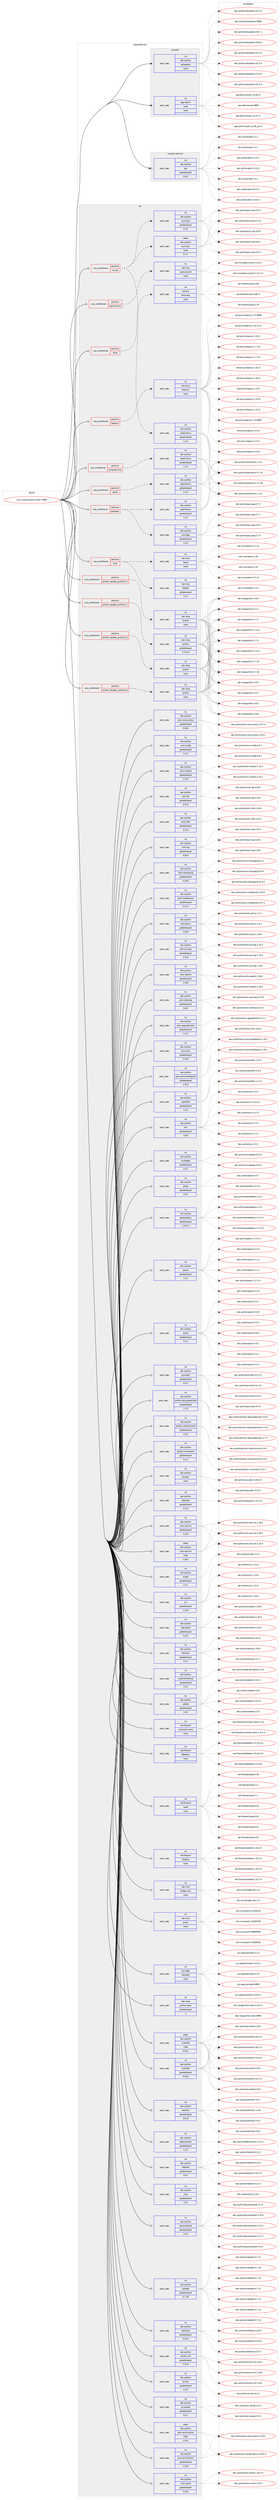 digraph prolog {

# *************
# Graph options
# *************

newrank=true;
concentrate=true;
compound=true;
graph [rankdir=LR,fontname=Helvetica,fontsize=10,ranksep=1.5];#, ranksep=2.5, nodesep=0.2];
edge  [arrowhead=vee];
node  [fontname=Helvetica,fontsize=10];

# **********
# The ebuild
# **********

subgraph cluster_leftcol {
color=gray;
rank=same;
label=<<i>ebuild</i>>;
id [label="sys-cluster/neutron-2019.1.9999", color=red, width=4, href="../sys-cluster/neutron-2019.1.9999.svg"];
}

# ****************
# The dependencies
# ****************

subgraph cluster_midcol {
color=gray;
label=<<i>dependencies</i>>;
subgraph cluster_compile {
fillcolor="#eeeeee";
style=filled;
label=<<i>compile</i>>;
subgraph pack657144 {
dependency885736 [label=<<TABLE BORDER="0" CELLBORDER="1" CELLSPACING="0" CELLPADDING="4" WIDTH="220"><TR><TD ROWSPAN="6" CELLPADDING="30">pack_dep</TD></TR><TR><TD WIDTH="110">no</TD></TR><TR><TD>app-admin</TD></TR><TR><TD>sudo</TD></TR><TR><TD>none</TD></TR><TR><TD></TD></TR></TABLE>>, shape=none, color=blue];
}
id:e -> dependency885736:w [weight=20,style="solid",arrowhead="vee"];
subgraph pack657145 {
dependency885737 [label=<<TABLE BORDER="0" CELLBORDER="1" CELLSPACING="0" CELLPADDING="4" WIDTH="220"><TR><TD ROWSPAN="6" CELLPADDING="30">pack_dep</TD></TR><TR><TD WIDTH="110">no</TD></TR><TR><TD>dev-python</TD></TR><TR><TD>setuptools</TD></TR><TR><TD>none</TD></TR><TR><TD></TD></TR></TABLE>>, shape=none, color=blue];
}
id:e -> dependency885737:w [weight=20,style="solid",arrowhead="vee"];
}
subgraph cluster_compileandrun {
fillcolor="#eeeeee";
style=filled;
label=<<i>compile and run</i>>;
subgraph pack657146 {
dependency885738 [label=<<TABLE BORDER="0" CELLBORDER="1" CELLSPACING="0" CELLPADDING="4" WIDTH="220"><TR><TD ROWSPAN="6" CELLPADDING="30">pack_dep</TD></TR><TR><TD WIDTH="110">no</TD></TR><TR><TD>dev-python</TD></TR><TR><TD>pbr</TD></TR><TR><TD>greaterequal</TD></TR><TR><TD>4.0.0</TD></TR></TABLE>>, shape=none, color=blue];
}
id:e -> dependency885738:w [weight=20,style="solid",arrowhead="odotvee"];
}
subgraph cluster_run {
fillcolor="#eeeeee";
style=filled;
label=<<i>run</i>>;
subgraph cond213068 {
dependency885739 [label=<<TABLE BORDER="0" CELLBORDER="1" CELLSPACING="0" CELLPADDING="4"><TR><TD ROWSPAN="3" CELLPADDING="10">use_conditional</TD></TR><TR><TD>positive</TD></TR><TR><TD>compute-only</TD></TR></TABLE>>, shape=none, color=red];
subgraph pack657147 {
dependency885740 [label=<<TABLE BORDER="0" CELLBORDER="1" CELLSPACING="0" CELLPADDING="4" WIDTH="220"><TR><TD ROWSPAN="6" CELLPADDING="30">pack_dep</TD></TR><TR><TD WIDTH="110">no</TD></TR><TR><TD>dev-python</TD></TR><TR><TD>sqlalchemy</TD></TR><TR><TD>greaterequal</TD></TR><TR><TD>1.2.0</TD></TR></TABLE>>, shape=none, color=blue];
}
dependency885739:e -> dependency885740:w [weight=20,style="dashed",arrowhead="vee"];
}
id:e -> dependency885739:w [weight=20,style="solid",arrowhead="odot"];
subgraph cond213069 {
dependency885741 [label=<<TABLE BORDER="0" CELLBORDER="1" CELLSPACING="0" CELLPADDING="4"><TR><TD ROWSPAN="3" CELLPADDING="10">use_conditional</TD></TR><TR><TD>positive</TD></TR><TR><TD>dhcp</TD></TR></TABLE>>, shape=none, color=red];
subgraph pack657148 {
dependency885742 [label=<<TABLE BORDER="0" CELLBORDER="1" CELLSPACING="0" CELLPADDING="4" WIDTH="220"><TR><TD ROWSPAN="6" CELLPADDING="30">pack_dep</TD></TR><TR><TD WIDTH="110">no</TD></TR><TR><TD>net-dns</TD></TR><TR><TD>dnsmasq</TD></TR><TR><TD>none</TD></TR><TR><TD></TD></TR></TABLE>>, shape=none, color=blue];
}
dependency885741:e -> dependency885742:w [weight=20,style="dashed",arrowhead="vee"];
}
id:e -> dependency885741:w [weight=20,style="solid",arrowhead="odot"];
subgraph cond213070 {
dependency885743 [label=<<TABLE BORDER="0" CELLBORDER="1" CELLSPACING="0" CELLPADDING="4"><TR><TD ROWSPAN="3" CELLPADDING="10">use_conditional</TD></TR><TR><TD>positive</TD></TR><TR><TD>haproxy</TD></TR></TABLE>>, shape=none, color=red];
subgraph pack657149 {
dependency885744 [label=<<TABLE BORDER="0" CELLBORDER="1" CELLSPACING="0" CELLPADDING="4" WIDTH="220"><TR><TD ROWSPAN="6" CELLPADDING="30">pack_dep</TD></TR><TR><TD WIDTH="110">no</TD></TR><TR><TD>net-proxy</TD></TR><TR><TD>haproxy</TD></TR><TR><TD>none</TD></TR><TR><TD></TD></TR></TABLE>>, shape=none, color=blue];
}
dependency885743:e -> dependency885744:w [weight=20,style="dashed",arrowhead="vee"];
}
id:e -> dependency885743:w [weight=20,style="solid",arrowhead="odot"];
subgraph cond213071 {
dependency885745 [label=<<TABLE BORDER="0" CELLBORDER="1" CELLSPACING="0" CELLPADDING="4"><TR><TD ROWSPAN="3" CELLPADDING="10">use_conditional</TD></TR><TR><TD>positive</TD></TR><TR><TD>ipv6</TD></TR></TABLE>>, shape=none, color=red];
subgraph pack657150 {
dependency885746 [label=<<TABLE BORDER="0" CELLBORDER="1" CELLSPACING="0" CELLPADDING="4" WIDTH="220"><TR><TD ROWSPAN="6" CELLPADDING="30">pack_dep</TD></TR><TR><TD WIDTH="110">no</TD></TR><TR><TD>net-misc</TD></TR><TR><TD>radvd</TD></TR><TR><TD>none</TD></TR><TR><TD></TD></TR></TABLE>>, shape=none, color=blue];
}
dependency885745:e -> dependency885746:w [weight=20,style="dashed",arrowhead="vee"];
subgraph pack657151 {
dependency885747 [label=<<TABLE BORDER="0" CELLBORDER="1" CELLSPACING="0" CELLPADDING="4" WIDTH="220"><TR><TD ROWSPAN="6" CELLPADDING="30">pack_dep</TD></TR><TR><TD WIDTH="110">no</TD></TR><TR><TD>net-misc</TD></TR><TR><TD>dibbler</TD></TR><TR><TD>greaterequal</TD></TR><TR><TD>1.0.1</TD></TR></TABLE>>, shape=none, color=blue];
}
dependency885745:e -> dependency885747:w [weight=20,style="dashed",arrowhead="vee"];
}
id:e -> dependency885745:w [weight=20,style="solid",arrowhead="odot"];
subgraph cond213072 {
dependency885748 [label=<<TABLE BORDER="0" CELLBORDER="1" CELLSPACING="0" CELLPADDING="4"><TR><TD ROWSPAN="3" CELLPADDING="10">use_conditional</TD></TR><TR><TD>positive</TD></TR><TR><TD>mysql</TD></TR></TABLE>>, shape=none, color=red];
subgraph pack657152 {
dependency885749 [label=<<TABLE BORDER="0" CELLBORDER="1" CELLSPACING="0" CELLPADDING="4" WIDTH="220"><TR><TD ROWSPAN="6" CELLPADDING="30">pack_dep</TD></TR><TR><TD WIDTH="110">no</TD></TR><TR><TD>dev-python</TD></TR><TR><TD>pymysql</TD></TR><TR><TD>greaterequal</TD></TR><TR><TD>0.7.6</TD></TR></TABLE>>, shape=none, color=blue];
}
dependency885748:e -> dependency885749:w [weight=20,style="dashed",arrowhead="vee"];
subgraph pack657153 {
dependency885750 [label=<<TABLE BORDER="0" CELLBORDER="1" CELLSPACING="0" CELLPADDING="4" WIDTH="220"><TR><TD ROWSPAN="6" CELLPADDING="30">pack_dep</TD></TR><TR><TD WIDTH="110">weak</TD></TR><TR><TD>dev-python</TD></TR><TR><TD>pymysql</TD></TR><TR><TD>tilde</TD></TR><TR><TD>0.7.7</TD></TR></TABLE>>, shape=none, color=blue];
}
dependency885748:e -> dependency885750:w [weight=20,style="dashed",arrowhead="vee"];
subgraph pack657154 {
dependency885751 [label=<<TABLE BORDER="0" CELLBORDER="1" CELLSPACING="0" CELLPADDING="4" WIDTH="220"><TR><TD ROWSPAN="6" CELLPADDING="30">pack_dep</TD></TR><TR><TD WIDTH="110">no</TD></TR><TR><TD>dev-python</TD></TR><TR><TD>sqlalchemy</TD></TR><TR><TD>greaterequal</TD></TR><TR><TD>1.2.0</TD></TR></TABLE>>, shape=none, color=blue];
}
dependency885748:e -> dependency885751:w [weight=20,style="dashed",arrowhead="vee"];
}
id:e -> dependency885748:w [weight=20,style="solid",arrowhead="odot"];
subgraph cond213073 {
dependency885752 [label=<<TABLE BORDER="0" CELLBORDER="1" CELLSPACING="0" CELLPADDING="4"><TR><TD ROWSPAN="3" CELLPADDING="10">use_conditional</TD></TR><TR><TD>positive</TD></TR><TR><TD>openvswitch</TD></TR></TABLE>>, shape=none, color=red];
subgraph pack657155 {
dependency885753 [label=<<TABLE BORDER="0" CELLBORDER="1" CELLSPACING="0" CELLPADDING="4" WIDTH="220"><TR><TD ROWSPAN="6" CELLPADDING="30">pack_dep</TD></TR><TR><TD WIDTH="110">no</TD></TR><TR><TD>net-misc</TD></TR><TR><TD>openvswitch</TD></TR><TR><TD>none</TD></TR><TR><TD></TD></TR></TABLE>>, shape=none, color=blue];
}
dependency885752:e -> dependency885753:w [weight=20,style="dashed",arrowhead="vee"];
}
id:e -> dependency885752:w [weight=20,style="solid",arrowhead="odot"];
subgraph cond213074 {
dependency885754 [label=<<TABLE BORDER="0" CELLBORDER="1" CELLSPACING="0" CELLPADDING="4"><TR><TD ROWSPAN="3" CELLPADDING="10">use_conditional</TD></TR><TR><TD>positive</TD></TR><TR><TD>postgres</TD></TR></TABLE>>, shape=none, color=red];
subgraph pack657156 {
dependency885755 [label=<<TABLE BORDER="0" CELLBORDER="1" CELLSPACING="0" CELLPADDING="4" WIDTH="220"><TR><TD ROWSPAN="6" CELLPADDING="30">pack_dep</TD></TR><TR><TD WIDTH="110">no</TD></TR><TR><TD>dev-python</TD></TR><TR><TD>psycopg</TD></TR><TR><TD>greaterequal</TD></TR><TR><TD>2.5.0</TD></TR></TABLE>>, shape=none, color=blue];
}
dependency885754:e -> dependency885755:w [weight=20,style="dashed",arrowhead="vee"];
subgraph pack657157 {
dependency885756 [label=<<TABLE BORDER="0" CELLBORDER="1" CELLSPACING="0" CELLPADDING="4" WIDTH="220"><TR><TD ROWSPAN="6" CELLPADDING="30">pack_dep</TD></TR><TR><TD WIDTH="110">no</TD></TR><TR><TD>dev-python</TD></TR><TR><TD>sqlalchemy</TD></TR><TR><TD>greaterequal</TD></TR><TR><TD>1.2.0</TD></TR></TABLE>>, shape=none, color=blue];
}
dependency885754:e -> dependency885756:w [weight=20,style="dashed",arrowhead="vee"];
}
id:e -> dependency885754:w [weight=20,style="solid",arrowhead="odot"];
subgraph cond213075 {
dependency885757 [label=<<TABLE BORDER="0" CELLBORDER="1" CELLSPACING="0" CELLPADDING="4"><TR><TD ROWSPAN="3" CELLPADDING="10">use_conditional</TD></TR><TR><TD>positive</TD></TR><TR><TD>python_targets_python2_7</TD></TR></TABLE>>, shape=none, color=red];
subgraph pack657158 {
dependency885758 [label=<<TABLE BORDER="0" CELLBORDER="1" CELLSPACING="0" CELLPADDING="4" WIDTH="220"><TR><TD ROWSPAN="6" CELLPADDING="30">pack_dep</TD></TR><TR><TD WIDTH="110">no</TD></TR><TR><TD>dev-lang</TD></TR><TR><TD>python</TD></TR><TR><TD>greaterequal</TD></TR><TR><TD>2.7.5-r2</TD></TR></TABLE>>, shape=none, color=blue];
}
dependency885757:e -> dependency885758:w [weight=20,style="dashed",arrowhead="vee"];
}
id:e -> dependency885757:w [weight=20,style="solid",arrowhead="odot"];
subgraph cond213076 {
dependency885759 [label=<<TABLE BORDER="0" CELLBORDER="1" CELLSPACING="0" CELLPADDING="4"><TR><TD ROWSPAN="3" CELLPADDING="10">use_conditional</TD></TR><TR><TD>positive</TD></TR><TR><TD>python_targets_python3_5</TD></TR></TABLE>>, shape=none, color=red];
subgraph pack657159 {
dependency885760 [label=<<TABLE BORDER="0" CELLBORDER="1" CELLSPACING="0" CELLPADDING="4" WIDTH="220"><TR><TD ROWSPAN="6" CELLPADDING="30">pack_dep</TD></TR><TR><TD WIDTH="110">no</TD></TR><TR><TD>dev-lang</TD></TR><TR><TD>python</TD></TR><TR><TD>none</TD></TR><TR><TD></TD></TR></TABLE>>, shape=none, color=blue];
}
dependency885759:e -> dependency885760:w [weight=20,style="dashed",arrowhead="vee"];
}
id:e -> dependency885759:w [weight=20,style="solid",arrowhead="odot"];
subgraph cond213077 {
dependency885761 [label=<<TABLE BORDER="0" CELLBORDER="1" CELLSPACING="0" CELLPADDING="4"><TR><TD ROWSPAN="3" CELLPADDING="10">use_conditional</TD></TR><TR><TD>positive</TD></TR><TR><TD>python_targets_python3_6</TD></TR></TABLE>>, shape=none, color=red];
subgraph pack657160 {
dependency885762 [label=<<TABLE BORDER="0" CELLBORDER="1" CELLSPACING="0" CELLPADDING="4" WIDTH="220"><TR><TD ROWSPAN="6" CELLPADDING="30">pack_dep</TD></TR><TR><TD WIDTH="110">no</TD></TR><TR><TD>dev-lang</TD></TR><TR><TD>python</TD></TR><TR><TD>none</TD></TR><TR><TD></TD></TR></TABLE>>, shape=none, color=blue];
}
dependency885761:e -> dependency885762:w [weight=20,style="dashed",arrowhead="vee"];
}
id:e -> dependency885761:w [weight=20,style="solid",arrowhead="odot"];
subgraph cond213078 {
dependency885763 [label=<<TABLE BORDER="0" CELLBORDER="1" CELLSPACING="0" CELLPADDING="4"><TR><TD ROWSPAN="3" CELLPADDING="10">use_conditional</TD></TR><TR><TD>positive</TD></TR><TR><TD>python_targets_python3_7</TD></TR></TABLE>>, shape=none, color=red];
subgraph pack657161 {
dependency885764 [label=<<TABLE BORDER="0" CELLBORDER="1" CELLSPACING="0" CELLPADDING="4" WIDTH="220"><TR><TD ROWSPAN="6" CELLPADDING="30">pack_dep</TD></TR><TR><TD WIDTH="110">no</TD></TR><TR><TD>dev-lang</TD></TR><TR><TD>python</TD></TR><TR><TD>none</TD></TR><TR><TD></TD></TR></TABLE>>, shape=none, color=blue];
}
dependency885763:e -> dependency885764:w [weight=20,style="dashed",arrowhead="vee"];
}
id:e -> dependency885763:w [weight=20,style="solid",arrowhead="odot"];
subgraph cond213079 {
dependency885765 [label=<<TABLE BORDER="0" CELLBORDER="1" CELLSPACING="0" CELLPADDING="4"><TR><TD ROWSPAN="3" CELLPADDING="10">use_conditional</TD></TR><TR><TD>positive</TD></TR><TR><TD>sqlite</TD></TR></TABLE>>, shape=none, color=red];
subgraph pack657162 {
dependency885766 [label=<<TABLE BORDER="0" CELLBORDER="1" CELLSPACING="0" CELLPADDING="4" WIDTH="220"><TR><TD ROWSPAN="6" CELLPADDING="30">pack_dep</TD></TR><TR><TD WIDTH="110">no</TD></TR><TR><TD>dev-python</TD></TR><TR><TD>sqlalchemy</TD></TR><TR><TD>greaterequal</TD></TR><TR><TD>1.2.0</TD></TR></TABLE>>, shape=none, color=blue];
}
dependency885765:e -> dependency885766:w [weight=20,style="dashed",arrowhead="vee"];
}
id:e -> dependency885765:w [weight=20,style="solid",arrowhead="odot"];
subgraph pack657163 {
dependency885767 [label=<<TABLE BORDER="0" CELLBORDER="1" CELLSPACING="0" CELLPADDING="4" WIDTH="220"><TR><TD ROWSPAN="6" CELLPADDING="30">pack_dep</TD></TR><TR><TD WIDTH="110">no</TD></TR><TR><TD>dev-lang</TD></TR><TR><TD>python-exec</TD></TR><TR><TD>greaterequal</TD></TR><TR><TD>2</TD></TR></TABLE>>, shape=none, color=blue];
}
id:e -> dependency885767:w [weight=20,style="solid",arrowhead="odot"];
subgraph pack657164 {
dependency885768 [label=<<TABLE BORDER="0" CELLBORDER="1" CELLSPACING="0" CELLPADDING="4" WIDTH="220"><TR><TD ROWSPAN="6" CELLPADDING="30">pack_dep</TD></TR><TR><TD WIDTH="110">no</TD></TR><TR><TD>dev-python</TD></TR><TR><TD>alembic</TD></TR><TR><TD>greaterequal</TD></TR><TR><TD>0.8.10</TD></TR></TABLE>>, shape=none, color=blue];
}
id:e -> dependency885768:w [weight=20,style="solid",arrowhead="odot"];
subgraph pack657165 {
dependency885769 [label=<<TABLE BORDER="0" CELLBORDER="1" CELLSPACING="0" CELLPADDING="4" WIDTH="220"><TR><TD ROWSPAN="6" CELLPADDING="30">pack_dep</TD></TR><TR><TD WIDTH="110">no</TD></TR><TR><TD>dev-python</TD></TR><TR><TD>debtcollector</TD></TR><TR><TD>greaterequal</TD></TR><TR><TD>1.2.0</TD></TR></TABLE>>, shape=none, color=blue];
}
id:e -> dependency885769:w [weight=20,style="solid",arrowhead="odot"];
subgraph pack657166 {
dependency885770 [label=<<TABLE BORDER="0" CELLBORDER="1" CELLSPACING="0" CELLPADDING="4" WIDTH="220"><TR><TD ROWSPAN="6" CELLPADDING="30">pack_dep</TD></TR><TR><TD WIDTH="110">no</TD></TR><TR><TD>dev-python</TD></TR><TR><TD>eventlet</TD></TR><TR><TD>greaterequal</TD></TR><TR><TD>0.18.4</TD></TR></TABLE>>, shape=none, color=blue];
}
id:e -> dependency885770:w [weight=20,style="solid",arrowhead="odot"];
subgraph pack657167 {
dependency885771 [label=<<TABLE BORDER="0" CELLBORDER="1" CELLSPACING="0" CELLPADDING="4" WIDTH="220"><TR><TD ROWSPAN="6" CELLPADDING="30">pack_dep</TD></TR><TR><TD WIDTH="110">no</TD></TR><TR><TD>dev-python</TD></TR><TR><TD>httplib2</TD></TR><TR><TD>greaterequal</TD></TR><TR><TD>0.9.1</TD></TR></TABLE>>, shape=none, color=blue];
}
id:e -> dependency885771:w [weight=20,style="solid",arrowhead="odot"];
subgraph pack657168 {
dependency885772 [label=<<TABLE BORDER="0" CELLBORDER="1" CELLSPACING="0" CELLPADDING="4" WIDTH="220"><TR><TD ROWSPAN="6" CELLPADDING="30">pack_dep</TD></TR><TR><TD WIDTH="110">no</TD></TR><TR><TD>dev-python</TD></TR><TR><TD>jinja</TD></TR><TR><TD>greaterequal</TD></TR><TR><TD>2.10</TD></TR></TABLE>>, shape=none, color=blue];
}
id:e -> dependency885772:w [weight=20,style="solid",arrowhead="odot"];
subgraph pack657169 {
dependency885773 [label=<<TABLE BORDER="0" CELLBORDER="1" CELLSPACING="0" CELLPADDING="4" WIDTH="220"><TR><TD ROWSPAN="6" CELLPADDING="30">pack_dep</TD></TR><TR><TD WIDTH="110">no</TD></TR><TR><TD>dev-python</TD></TR><TR><TD>keystoneauth</TD></TR><TR><TD>greaterequal</TD></TR><TR><TD>3.4.0</TD></TR></TABLE>>, shape=none, color=blue];
}
id:e -> dependency885773:w [weight=20,style="solid",arrowhead="odot"];
subgraph pack657170 {
dependency885774 [label=<<TABLE BORDER="0" CELLBORDER="1" CELLSPACING="0" CELLPADDING="4" WIDTH="220"><TR><TD ROWSPAN="6" CELLPADDING="30">pack_dep</TD></TR><TR><TD WIDTH="110">no</TD></TR><TR><TD>dev-python</TD></TR><TR><TD>netaddr</TD></TR><TR><TD>greaterequal</TD></TR><TR><TD>0.7.18</TD></TR></TABLE>>, shape=none, color=blue];
}
id:e -> dependency885774:w [weight=20,style="solid",arrowhead="odot"];
subgraph pack657171 {
dependency885775 [label=<<TABLE BORDER="0" CELLBORDER="1" CELLSPACING="0" CELLPADDING="4" WIDTH="220"><TR><TD ROWSPAN="6" CELLPADDING="30">pack_dep</TD></TR><TR><TD WIDTH="110">no</TD></TR><TR><TD>dev-python</TD></TR><TR><TD>netifaces</TD></TR><TR><TD>greaterequal</TD></TR><TR><TD>0.10.4</TD></TR></TABLE>>, shape=none, color=blue];
}
id:e -> dependency885775:w [weight=20,style="solid",arrowhead="odot"];
subgraph pack657172 {
dependency885776 [label=<<TABLE BORDER="0" CELLBORDER="1" CELLSPACING="0" CELLPADDING="4" WIDTH="220"><TR><TD ROWSPAN="6" CELLPADDING="30">pack_dep</TD></TR><TR><TD WIDTH="110">no</TD></TR><TR><TD>dev-python</TD></TR><TR><TD>neutron-lib</TD></TR><TR><TD>greaterequal</TD></TR><TR><TD>1.25.0</TD></TR></TABLE>>, shape=none, color=blue];
}
id:e -> dependency885776:w [weight=20,style="solid",arrowhead="odot"];
subgraph pack657173 {
dependency885777 [label=<<TABLE BORDER="0" CELLBORDER="1" CELLSPACING="0" CELLPADDING="4" WIDTH="220"><TR><TD ROWSPAN="6" CELLPADDING="30">pack_dep</TD></TR><TR><TD WIDTH="110">no</TD></TR><TR><TD>dev-python</TD></TR><TR><TD>os-ken</TD></TR><TR><TD>greaterequal</TD></TR><TR><TD>0.3.0</TD></TR></TABLE>>, shape=none, color=blue];
}
id:e -> dependency885777:w [weight=20,style="solid",arrowhead="odot"];
subgraph pack657174 {
dependency885778 [label=<<TABLE BORDER="0" CELLBORDER="1" CELLSPACING="0" CELLPADDING="4" WIDTH="220"><TR><TD ROWSPAN="6" CELLPADDING="30">pack_dep</TD></TR><TR><TD WIDTH="110">no</TD></TR><TR><TD>dev-python</TD></TR><TR><TD>os-xenapi</TD></TR><TR><TD>greaterequal</TD></TR><TR><TD>0.3.1</TD></TR></TABLE>>, shape=none, color=blue];
}
id:e -> dependency885778:w [weight=20,style="solid",arrowhead="odot"];
subgraph pack657175 {
dependency885779 [label=<<TABLE BORDER="0" CELLBORDER="1" CELLSPACING="0" CELLPADDING="4" WIDTH="220"><TR><TD ROWSPAN="6" CELLPADDING="30">pack_dep</TD></TR><TR><TD WIDTH="110">no</TD></TR><TR><TD>dev-python</TD></TR><TR><TD>oslo-cache</TD></TR><TR><TD>greaterequal</TD></TR><TR><TD>1.26.0</TD></TR></TABLE>>, shape=none, color=blue];
}
id:e -> dependency885779:w [weight=20,style="solid",arrowhead="odot"];
subgraph pack657176 {
dependency885780 [label=<<TABLE BORDER="0" CELLBORDER="1" CELLSPACING="0" CELLPADDING="4" WIDTH="220"><TR><TD ROWSPAN="6" CELLPADDING="30">pack_dep</TD></TR><TR><TD WIDTH="110">no</TD></TR><TR><TD>dev-python</TD></TR><TR><TD>oslo-concurrency</TD></TR><TR><TD>greaterequal</TD></TR><TR><TD>3.26.0</TD></TR></TABLE>>, shape=none, color=blue];
}
id:e -> dependency885780:w [weight=20,style="solid",arrowhead="odot"];
subgraph pack657177 {
dependency885781 [label=<<TABLE BORDER="0" CELLBORDER="1" CELLSPACING="0" CELLPADDING="4" WIDTH="220"><TR><TD ROWSPAN="6" CELLPADDING="30">pack_dep</TD></TR><TR><TD WIDTH="110">no</TD></TR><TR><TD>dev-python</TD></TR><TR><TD>oslo-config</TD></TR><TR><TD>greaterequal</TD></TR><TR><TD>5.2.0</TD></TR></TABLE>>, shape=none, color=blue];
}
id:e -> dependency885781:w [weight=20,style="solid",arrowhead="odot"];
subgraph pack657178 {
dependency885782 [label=<<TABLE BORDER="0" CELLBORDER="1" CELLSPACING="0" CELLPADDING="4" WIDTH="220"><TR><TD ROWSPAN="6" CELLPADDING="30">pack_dep</TD></TR><TR><TD WIDTH="110">no</TD></TR><TR><TD>dev-python</TD></TR><TR><TD>oslo-context</TD></TR><TR><TD>greaterequal</TD></TR><TR><TD>2.19.2</TD></TR></TABLE>>, shape=none, color=blue];
}
id:e -> dependency885782:w [weight=20,style="solid",arrowhead="odot"];
subgraph pack657179 {
dependency885783 [label=<<TABLE BORDER="0" CELLBORDER="1" CELLSPACING="0" CELLPADDING="4" WIDTH="220"><TR><TD ROWSPAN="6" CELLPADDING="30">pack_dep</TD></TR><TR><TD WIDTH="110">no</TD></TR><TR><TD>dev-python</TD></TR><TR><TD>oslo-db</TD></TR><TR><TD>greaterequal</TD></TR><TR><TD>4.37.0</TD></TR></TABLE>>, shape=none, color=blue];
}
id:e -> dependency885783:w [weight=20,style="solid",arrowhead="odot"];
subgraph pack657180 {
dependency885784 [label=<<TABLE BORDER="0" CELLBORDER="1" CELLSPACING="0" CELLPADDING="4" WIDTH="220"><TR><TD ROWSPAN="6" CELLPADDING="30">pack_dep</TD></TR><TR><TD WIDTH="110">no</TD></TR><TR><TD>dev-python</TD></TR><TR><TD>oslo-i18n</TD></TR><TR><TD>greaterequal</TD></TR><TR><TD>3.15.3</TD></TR></TABLE>>, shape=none, color=blue];
}
id:e -> dependency885784:w [weight=20,style="solid",arrowhead="odot"];
subgraph pack657181 {
dependency885785 [label=<<TABLE BORDER="0" CELLBORDER="1" CELLSPACING="0" CELLPADDING="4" WIDTH="220"><TR><TD ROWSPAN="6" CELLPADDING="30">pack_dep</TD></TR><TR><TD WIDTH="110">no</TD></TR><TR><TD>dev-python</TD></TR><TR><TD>oslo-log</TD></TR><TR><TD>greaterequal</TD></TR><TR><TD>3.36.0</TD></TR></TABLE>>, shape=none, color=blue];
}
id:e -> dependency885785:w [weight=20,style="solid",arrowhead="odot"];
subgraph pack657182 {
dependency885786 [label=<<TABLE BORDER="0" CELLBORDER="1" CELLSPACING="0" CELLPADDING="4" WIDTH="220"><TR><TD ROWSPAN="6" CELLPADDING="30">pack_dep</TD></TR><TR><TD WIDTH="110">no</TD></TR><TR><TD>dev-python</TD></TR><TR><TD>oslo-messaging</TD></TR><TR><TD>greaterequal</TD></TR><TR><TD>5.29.0</TD></TR></TABLE>>, shape=none, color=blue];
}
id:e -> dependency885786:w [weight=20,style="solid",arrowhead="odot"];
subgraph pack657183 {
dependency885787 [label=<<TABLE BORDER="0" CELLBORDER="1" CELLSPACING="0" CELLPADDING="4" WIDTH="220"><TR><TD ROWSPAN="6" CELLPADDING="30">pack_dep</TD></TR><TR><TD WIDTH="110">no</TD></TR><TR><TD>dev-python</TD></TR><TR><TD>oslo-middleware</TD></TR><TR><TD>greaterequal</TD></TR><TR><TD>3.31.0</TD></TR></TABLE>>, shape=none, color=blue];
}
id:e -> dependency885787:w [weight=20,style="solid",arrowhead="odot"];
subgraph pack657184 {
dependency885788 [label=<<TABLE BORDER="0" CELLBORDER="1" CELLSPACING="0" CELLPADDING="4" WIDTH="220"><TR><TD ROWSPAN="6" CELLPADDING="30">pack_dep</TD></TR><TR><TD WIDTH="110">no</TD></TR><TR><TD>dev-python</TD></TR><TR><TD>oslo-policy</TD></TR><TR><TD>greaterequal</TD></TR><TR><TD>1.30.0</TD></TR></TABLE>>, shape=none, color=blue];
}
id:e -> dependency885788:w [weight=20,style="solid",arrowhead="odot"];
subgraph pack657185 {
dependency885789 [label=<<TABLE BORDER="0" CELLBORDER="1" CELLSPACING="0" CELLPADDING="4" WIDTH="220"><TR><TD ROWSPAN="6" CELLPADDING="30">pack_dep</TD></TR><TR><TD WIDTH="110">no</TD></TR><TR><TD>dev-python</TD></TR><TR><TD>oslo-privsep</TD></TR><TR><TD>greaterequal</TD></TR><TR><TD>1.32.0</TD></TR></TABLE>>, shape=none, color=blue];
}
id:e -> dependency885789:w [weight=20,style="solid",arrowhead="odot"];
subgraph pack657186 {
dependency885790 [label=<<TABLE BORDER="0" CELLBORDER="1" CELLSPACING="0" CELLPADDING="4" WIDTH="220"><TR><TD ROWSPAN="6" CELLPADDING="30">pack_dep</TD></TR><TR><TD WIDTH="110">no</TD></TR><TR><TD>dev-python</TD></TR><TR><TD>oslo-reports</TD></TR><TR><TD>greaterequal</TD></TR><TR><TD>1.18.0</TD></TR></TABLE>>, shape=none, color=blue];
}
id:e -> dependency885790:w [weight=20,style="solid",arrowhead="odot"];
subgraph pack657187 {
dependency885791 [label=<<TABLE BORDER="0" CELLBORDER="1" CELLSPACING="0" CELLPADDING="4" WIDTH="220"><TR><TD ROWSPAN="6" CELLPADDING="30">pack_dep</TD></TR><TR><TD WIDTH="110">no</TD></TR><TR><TD>dev-python</TD></TR><TR><TD>oslo-rootwrap</TD></TR><TR><TD>greaterequal</TD></TR><TR><TD>5.8.0</TD></TR></TABLE>>, shape=none, color=blue];
}
id:e -> dependency885791:w [weight=20,style="solid",arrowhead="odot"];
subgraph pack657188 {
dependency885792 [label=<<TABLE BORDER="0" CELLBORDER="1" CELLSPACING="0" CELLPADDING="4" WIDTH="220"><TR><TD ROWSPAN="6" CELLPADDING="30">pack_dep</TD></TR><TR><TD WIDTH="110">no</TD></TR><TR><TD>dev-python</TD></TR><TR><TD>oslo-serialization</TD></TR><TR><TD>greaterequal</TD></TR><TR><TD>1.18.0</TD></TR></TABLE>>, shape=none, color=blue];
}
id:e -> dependency885792:w [weight=20,style="solid",arrowhead="odot"];
subgraph pack657189 {
dependency885793 [label=<<TABLE BORDER="0" CELLBORDER="1" CELLSPACING="0" CELLPADDING="4" WIDTH="220"><TR><TD ROWSPAN="6" CELLPADDING="30">pack_dep</TD></TR><TR><TD WIDTH="110">no</TD></TR><TR><TD>dev-python</TD></TR><TR><TD>oslo-service</TD></TR><TR><TD>greaterequal</TD></TR><TR><TD>1.24.0</TD></TR></TABLE>>, shape=none, color=blue];
}
id:e -> dependency885793:w [weight=20,style="solid",arrowhead="odot"];
subgraph pack657190 {
dependency885794 [label=<<TABLE BORDER="0" CELLBORDER="1" CELLSPACING="0" CELLPADDING="4" WIDTH="220"><TR><TD ROWSPAN="6" CELLPADDING="30">pack_dep</TD></TR><TR><TD WIDTH="110">no</TD></TR><TR><TD>dev-python</TD></TR><TR><TD>oslo-upgradecheck</TD></TR><TR><TD>greaterequal</TD></TR><TR><TD>0.1.0</TD></TR></TABLE>>, shape=none, color=blue];
}
id:e -> dependency885794:w [weight=20,style="solid",arrowhead="odot"];
subgraph pack657191 {
dependency885795 [label=<<TABLE BORDER="0" CELLBORDER="1" CELLSPACING="0" CELLPADDING="4" WIDTH="220"><TR><TD ROWSPAN="6" CELLPADDING="30">pack_dep</TD></TR><TR><TD WIDTH="110">no</TD></TR><TR><TD>dev-python</TD></TR><TR><TD>oslo-utils</TD></TR><TR><TD>greaterequal</TD></TR><TR><TD>3.33.0</TD></TR></TABLE>>, shape=none, color=blue];
}
id:e -> dependency885795:w [weight=20,style="solid",arrowhead="odot"];
subgraph pack657192 {
dependency885796 [label=<<TABLE BORDER="0" CELLBORDER="1" CELLSPACING="0" CELLPADDING="4" WIDTH="220"><TR><TD ROWSPAN="6" CELLPADDING="30">pack_dep</TD></TR><TR><TD WIDTH="110">no</TD></TR><TR><TD>dev-python</TD></TR><TR><TD>oslo-versionedobjects</TD></TR><TR><TD>greaterequal</TD></TR><TR><TD>1.35.1</TD></TR></TABLE>>, shape=none, color=blue];
}
id:e -> dependency885796:w [weight=20,style="solid",arrowhead="odot"];
subgraph pack657193 {
dependency885797 [label=<<TABLE BORDER="0" CELLBORDER="1" CELLSPACING="0" CELLPADDING="4" WIDTH="220"><TR><TD ROWSPAN="6" CELLPADDING="30">pack_dep</TD></TR><TR><TD WIDTH="110">no</TD></TR><TR><TD>dev-python</TD></TR><TR><TD>osprofiler</TD></TR><TR><TD>greaterequal</TD></TR><TR><TD>1.4.0</TD></TR></TABLE>>, shape=none, color=blue];
}
id:e -> dependency885797:w [weight=20,style="solid",arrowhead="odot"];
subgraph pack657194 {
dependency885798 [label=<<TABLE BORDER="0" CELLBORDER="1" CELLSPACING="0" CELLPADDING="4" WIDTH="220"><TR><TD ROWSPAN="6" CELLPADDING="30">pack_dep</TD></TR><TR><TD WIDTH="110">no</TD></TR><TR><TD>dev-python</TD></TR><TR><TD>ovs</TD></TR><TR><TD>greaterequal</TD></TR><TR><TD>2.8.0</TD></TR></TABLE>>, shape=none, color=blue];
}
id:e -> dependency885798:w [weight=20,style="solid",arrowhead="odot"];
subgraph pack657195 {
dependency885799 [label=<<TABLE BORDER="0" CELLBORDER="1" CELLSPACING="0" CELLPADDING="4" WIDTH="220"><TR><TD ROWSPAN="6" CELLPADDING="30">pack_dep</TD></TR><TR><TD WIDTH="110">no</TD></TR><TR><TD>dev-python</TD></TR><TR><TD>ovsdbapp</TD></TR><TR><TD>greaterequal</TD></TR><TR><TD>0.9.1</TD></TR></TABLE>>, shape=none, color=blue];
}
id:e -> dependency885799:w [weight=20,style="solid",arrowhead="odot"];
subgraph pack657196 {
dependency885800 [label=<<TABLE BORDER="0" CELLBORDER="1" CELLSPACING="0" CELLPADDING="4" WIDTH="220"><TR><TD ROWSPAN="6" CELLPADDING="30">pack_dep</TD></TR><TR><TD WIDTH="110">no</TD></TR><TR><TD>dev-python</TD></TR><TR><TD>paste</TD></TR><TR><TD>greaterequal</TD></TR><TR><TD>2.0.2</TD></TR></TABLE>>, shape=none, color=blue];
}
id:e -> dependency885800:w [weight=20,style="solid",arrowhead="odot"];
subgraph pack657197 {
dependency885801 [label=<<TABLE BORDER="0" CELLBORDER="1" CELLSPACING="0" CELLPADDING="4" WIDTH="220"><TR><TD ROWSPAN="6" CELLPADDING="30">pack_dep</TD></TR><TR><TD WIDTH="110">no</TD></TR><TR><TD>dev-python</TD></TR><TR><TD>pastedeploy</TD></TR><TR><TD>greaterequal</TD></TR><TR><TD>1.5.0-r1</TD></TR></TABLE>>, shape=none, color=blue];
}
id:e -> dependency885801:w [weight=20,style="solid",arrowhead="odot"];
subgraph pack657198 {
dependency885802 [label=<<TABLE BORDER="0" CELLBORDER="1" CELLSPACING="0" CELLPADDING="4" WIDTH="220"><TR><TD ROWSPAN="6" CELLPADDING="30">pack_dep</TD></TR><TR><TD WIDTH="110">no</TD></TR><TR><TD>dev-python</TD></TR><TR><TD>pecan</TD></TR><TR><TD>greaterequal</TD></TR><TR><TD>1.3.2</TD></TR></TABLE>>, shape=none, color=blue];
}
id:e -> dependency885802:w [weight=20,style="solid",arrowhead="odot"];
subgraph pack657199 {
dependency885803 [label=<<TABLE BORDER="0" CELLBORDER="1" CELLSPACING="0" CELLPADDING="4" WIDTH="220"><TR><TD ROWSPAN="6" CELLPADDING="30">pack_dep</TD></TR><TR><TD WIDTH="110">no</TD></TR><TR><TD>dev-python</TD></TR><TR><TD>psutil</TD></TR><TR><TD>greaterequal</TD></TR><TR><TD>3.2.2</TD></TR></TABLE>>, shape=none, color=blue];
}
id:e -> dependency885803:w [weight=20,style="solid",arrowhead="odot"];
subgraph pack657200 {
dependency885804 [label=<<TABLE BORDER="0" CELLBORDER="1" CELLSPACING="0" CELLPADDING="4" WIDTH="220"><TR><TD ROWSPAN="6" CELLPADDING="30">pack_dep</TD></TR><TR><TD WIDTH="110">no</TD></TR><TR><TD>dev-python</TD></TR><TR><TD>pyroute2</TD></TR><TR><TD>greaterequal</TD></TR><TR><TD>0.5.3</TD></TR></TABLE>>, shape=none, color=blue];
}
id:e -> dependency885804:w [weight=20,style="solid",arrowhead="odot"];
subgraph pack657201 {
dependency885805 [label=<<TABLE BORDER="0" CELLBORDER="1" CELLSPACING="0" CELLPADDING="4" WIDTH="220"><TR><TD ROWSPAN="6" CELLPADDING="30">pack_dep</TD></TR><TR><TD WIDTH="110">no</TD></TR><TR><TD>dev-python</TD></TR><TR><TD>python-designateclient</TD></TR><TR><TD>greaterequal</TD></TR><TR><TD>2.7.0</TD></TR></TABLE>>, shape=none, color=blue];
}
id:e -> dependency885805:w [weight=20,style="solid",arrowhead="odot"];
subgraph pack657202 {
dependency885806 [label=<<TABLE BORDER="0" CELLBORDER="1" CELLSPACING="0" CELLPADDING="4" WIDTH="220"><TR><TD ROWSPAN="6" CELLPADDING="30">pack_dep</TD></TR><TR><TD WIDTH="110">no</TD></TR><TR><TD>dev-python</TD></TR><TR><TD>python-neutronclient</TD></TR><TR><TD>greaterequal</TD></TR><TR><TD>6.3.0</TD></TR></TABLE>>, shape=none, color=blue];
}
id:e -> dependency885806:w [weight=20,style="solid",arrowhead="odot"];
subgraph pack657203 {
dependency885807 [label=<<TABLE BORDER="0" CELLBORDER="1" CELLSPACING="0" CELLPADDING="4" WIDTH="220"><TR><TD ROWSPAN="6" CELLPADDING="30">pack_dep</TD></TR><TR><TD WIDTH="110">no</TD></TR><TR><TD>dev-python</TD></TR><TR><TD>python-novaclient</TD></TR><TR><TD>greaterequal</TD></TR><TR><TD>9.1.0</TD></TR></TABLE>>, shape=none, color=blue];
}
id:e -> dependency885807:w [weight=20,style="solid",arrowhead="odot"];
subgraph pack657204 {
dependency885808 [label=<<TABLE BORDER="0" CELLBORDER="1" CELLSPACING="0" CELLPADDING="4" WIDTH="220"><TR><TD ROWSPAN="6" CELLPADDING="30">pack_dep</TD></TR><TR><TD WIDTH="110">no</TD></TR><TR><TD>dev-python</TD></TR><TR><TD>pyudev</TD></TR><TR><TD>none</TD></TR><TR><TD></TD></TR></TABLE>>, shape=none, color=blue];
}
id:e -> dependency885808:w [weight=20,style="solid",arrowhead="odot"];
subgraph pack657205 {
dependency885809 [label=<<TABLE BORDER="0" CELLBORDER="1" CELLSPACING="0" CELLPADDING="4" WIDTH="220"><TR><TD ROWSPAN="6" CELLPADDING="30">pack_dep</TD></TR><TR><TD WIDTH="110">no</TD></TR><TR><TD>dev-python</TD></TR><TR><TD>requests</TD></TR><TR><TD>greaterequal</TD></TR><TR><TD>2.14.2</TD></TR></TABLE>>, shape=none, color=blue];
}
id:e -> dependency885809:w [weight=20,style="solid",arrowhead="odot"];
subgraph pack657206 {
dependency885810 [label=<<TABLE BORDER="0" CELLBORDER="1" CELLSPACING="0" CELLPADDING="4" WIDTH="220"><TR><TD ROWSPAN="6" CELLPADDING="30">pack_dep</TD></TR><TR><TD WIDTH="110">no</TD></TR><TR><TD>dev-python</TD></TR><TR><TD>routes</TD></TR><TR><TD>greaterequal</TD></TR><TR><TD>2.3.1</TD></TR></TABLE>>, shape=none, color=blue];
}
id:e -> dependency885810:w [weight=20,style="solid",arrowhead="odot"];
subgraph pack657207 {
dependency885811 [label=<<TABLE BORDER="0" CELLBORDER="1" CELLSPACING="0" CELLPADDING="4" WIDTH="220"><TR><TD ROWSPAN="6" CELLPADDING="30">pack_dep</TD></TR><TR><TD WIDTH="110">no</TD></TR><TR><TD>dev-python</TD></TR><TR><TD>six</TD></TR><TR><TD>greaterequal</TD></TR><TR><TD>1.10.0</TD></TR></TABLE>>, shape=none, color=blue];
}
id:e -> dependency885811:w [weight=20,style="solid",arrowhead="odot"];
subgraph pack657208 {
dependency885812 [label=<<TABLE BORDER="0" CELLBORDER="1" CELLSPACING="0" CELLPADDING="4" WIDTH="220"><TR><TD ROWSPAN="6" CELLPADDING="30">pack_dep</TD></TR><TR><TD WIDTH="110">no</TD></TR><TR><TD>dev-python</TD></TR><TR><TD>stevedore</TD></TR><TR><TD>greaterequal</TD></TR><TR><TD>1.20.1</TD></TR></TABLE>>, shape=none, color=blue];
}
id:e -> dependency885812:w [weight=20,style="solid",arrowhead="odot"];
subgraph pack657209 {
dependency885813 [label=<<TABLE BORDER="0" CELLBORDER="1" CELLSPACING="0" CELLPADDING="4" WIDTH="220"><TR><TD ROWSPAN="6" CELLPADDING="30">pack_dep</TD></TR><TR><TD WIDTH="110">no</TD></TR><TR><TD>dev-python</TD></TR><TR><TD>tenacity</TD></TR><TR><TD>greaterequal</TD></TR><TR><TD>3.2.1</TD></TR></TABLE>>, shape=none, color=blue];
}
id:e -> dependency885813:w [weight=20,style="solid",arrowhead="odot"];
subgraph pack657210 {
dependency885814 [label=<<TABLE BORDER="0" CELLBORDER="1" CELLSPACING="0" CELLPADDING="4" WIDTH="220"><TR><TD ROWSPAN="6" CELLPADDING="30">pack_dep</TD></TR><TR><TD WIDTH="110">no</TD></TR><TR><TD>dev-python</TD></TR><TR><TD>weakrefmethod</TD></TR><TR><TD>greaterequal</TD></TR><TR><TD>1.0.2</TD></TR></TABLE>>, shape=none, color=blue];
}
id:e -> dependency885814:w [weight=20,style="solid",arrowhead="odot"];
subgraph pack657211 {
dependency885815 [label=<<TABLE BORDER="0" CELLBORDER="1" CELLSPACING="0" CELLPADDING="4" WIDTH="220"><TR><TD ROWSPAN="6" CELLPADDING="30">pack_dep</TD></TR><TR><TD WIDTH="110">no</TD></TR><TR><TD>dev-python</TD></TR><TR><TD>webob</TD></TR><TR><TD>greaterequal</TD></TR><TR><TD>1.8.2</TD></TR></TABLE>>, shape=none, color=blue];
}
id:e -> dependency885815:w [weight=20,style="solid",arrowhead="odot"];
subgraph pack657212 {
dependency885816 [label=<<TABLE BORDER="0" CELLBORDER="1" CELLSPACING="0" CELLPADDING="4" WIDTH="220"><TR><TD ROWSPAN="6" CELLPADDING="30">pack_dep</TD></TR><TR><TD WIDTH="110">no</TD></TR><TR><TD>net-firewall</TD></TR><TR><TD>conntrack-tools</TD></TR><TR><TD>none</TD></TR><TR><TD></TD></TR></TABLE>>, shape=none, color=blue];
}
id:e -> dependency885816:w [weight=20,style="solid",arrowhead="odot"];
subgraph pack657213 {
dependency885817 [label=<<TABLE BORDER="0" CELLBORDER="1" CELLSPACING="0" CELLPADDING="4" WIDTH="220"><TR><TD ROWSPAN="6" CELLPADDING="30">pack_dep</TD></TR><TR><TD WIDTH="110">no</TD></TR><TR><TD>net-firewall</TD></TR><TR><TD>ebtables</TD></TR><TR><TD>none</TD></TR><TR><TD></TD></TR></TABLE>>, shape=none, color=blue];
}
id:e -> dependency885817:w [weight=20,style="solid",arrowhead="odot"];
subgraph pack657214 {
dependency885818 [label=<<TABLE BORDER="0" CELLBORDER="1" CELLSPACING="0" CELLPADDING="4" WIDTH="220"><TR><TD ROWSPAN="6" CELLPADDING="30">pack_dep</TD></TR><TR><TD WIDTH="110">no</TD></TR><TR><TD>net-firewall</TD></TR><TR><TD>ipset</TD></TR><TR><TD>none</TD></TR><TR><TD></TD></TR></TABLE>>, shape=none, color=blue];
}
id:e -> dependency885818:w [weight=20,style="solid",arrowhead="odot"];
subgraph pack657215 {
dependency885819 [label=<<TABLE BORDER="0" CELLBORDER="1" CELLSPACING="0" CELLPADDING="4" WIDTH="220"><TR><TD ROWSPAN="6" CELLPADDING="30">pack_dep</TD></TR><TR><TD WIDTH="110">no</TD></TR><TR><TD>net-firewall</TD></TR><TR><TD>iptables</TD></TR><TR><TD>none</TD></TR><TR><TD></TD></TR></TABLE>>, shape=none, color=blue];
}
id:e -> dependency885819:w [weight=20,style="solid",arrowhead="odot"];
subgraph pack657216 {
dependency885820 [label=<<TABLE BORDER="0" CELLBORDER="1" CELLSPACING="0" CELLPADDING="4" WIDTH="220"><TR><TD ROWSPAN="6" CELLPADDING="30">pack_dep</TD></TR><TR><TD WIDTH="110">no</TD></TR><TR><TD>net-misc</TD></TR><TR><TD>bridge-utils</TD></TR><TR><TD>none</TD></TR><TR><TD></TD></TR></TABLE>>, shape=none, color=blue];
}
id:e -> dependency885820:w [weight=20,style="solid",arrowhead="odot"];
subgraph pack657217 {
dependency885821 [label=<<TABLE BORDER="0" CELLBORDER="1" CELLSPACING="0" CELLPADDING="4" WIDTH="220"><TR><TD ROWSPAN="6" CELLPADDING="30">pack_dep</TD></TR><TR><TD WIDTH="110">no</TD></TR><TR><TD>net-misc</TD></TR><TR><TD>iputils</TD></TR><TR><TD>none</TD></TR><TR><TD></TD></TR></TABLE>>, shape=none, color=blue];
}
id:e -> dependency885821:w [weight=20,style="solid",arrowhead="odot"];
subgraph pack657218 {
dependency885822 [label=<<TABLE BORDER="0" CELLBORDER="1" CELLSPACING="0" CELLPADDING="4" WIDTH="220"><TR><TD ROWSPAN="6" CELLPADDING="30">pack_dep</TD></TR><TR><TD WIDTH="110">no</TD></TR><TR><TD>sys-apps</TD></TR><TR><TD>iproute2</TD></TR><TR><TD>none</TD></TR><TR><TD></TD></TR></TABLE>>, shape=none, color=blue];
}
id:e -> dependency885822:w [weight=20,style="solid",arrowhead="odot"];
subgraph pack657219 {
dependency885823 [label=<<TABLE BORDER="0" CELLBORDER="1" CELLSPACING="0" CELLPADDING="4" WIDTH="220"><TR><TD ROWSPAN="6" CELLPADDING="30">pack_dep</TD></TR><TR><TD WIDTH="110">weak</TD></TR><TR><TD>dev-python</TD></TR><TR><TD>eventlet</TD></TR><TR><TD>tilde</TD></TR><TR><TD>0.20.1</TD></TR></TABLE>>, shape=none, color=blue];
}
id:e -> dependency885823:w [weight=20,style="solid",arrowhead="odot"];
subgraph pack657220 {
dependency885824 [label=<<TABLE BORDER="0" CELLBORDER="1" CELLSPACING="0" CELLPADDING="4" WIDTH="220"><TR><TD ROWSPAN="6" CELLPADDING="30">pack_dep</TD></TR><TR><TD WIDTH="110">weak</TD></TR><TR><TD>dev-python</TD></TR><TR><TD>oslo-serialization</TD></TR><TR><TD>tilde</TD></TR><TR><TD>2.19.1</TD></TR></TABLE>>, shape=none, color=blue];
}
id:e -> dependency885824:w [weight=20,style="solid",arrowhead="odot"];
subgraph pack657221 {
dependency885825 [label=<<TABLE BORDER="0" CELLBORDER="1" CELLSPACING="0" CELLPADDING="4" WIDTH="220"><TR><TD ROWSPAN="6" CELLPADDING="30">pack_dep</TD></TR><TR><TD WIDTH="110">weak</TD></TR><TR><TD>dev-python</TD></TR><TR><TD>oslo-service</TD></TR><TR><TD>tilde</TD></TR><TR><TD>1.28.1</TD></TR></TABLE>>, shape=none, color=blue];
}
id:e -> dependency885825:w [weight=20,style="solid",arrowhead="odot"];
}
}

# **************
# The candidates
# **************

subgraph cluster_choices {
rank=same;
color=gray;
label=<<i>candidates</i>>;

subgraph choice657144 {
color=black;
nodesep=1;
choice97112112459710010910511047115117100111454946564650554511449 [label="app-admin/sudo-1.8.27-r1", color=red, width=4,href="../app-admin/sudo-1.8.27-r1.svg"];
choice971121124597100109105110471151171001114549465646505695112494511450 [label="app-admin/sudo-1.8.28_p1-r2", color=red, width=4,href="../app-admin/sudo-1.8.28_p1-r2.svg"];
choice97112112459710010910511047115117100111454946564650574511450 [label="app-admin/sudo-1.8.29-r2", color=red, width=4,href="../app-admin/sudo-1.8.29-r2.svg"];
choice971121124597100109105110471151171001114557575757 [label="app-admin/sudo-9999", color=red, width=4,href="../app-admin/sudo-9999.svg"];
dependency885736:e -> choice97112112459710010910511047115117100111454946564650554511449:w [style=dotted,weight="100"];
dependency885736:e -> choice971121124597100109105110471151171001114549465646505695112494511450:w [style=dotted,weight="100"];
dependency885736:e -> choice97112112459710010910511047115117100111454946564650574511450:w [style=dotted,weight="100"];
dependency885736:e -> choice971121124597100109105110471151171001114557575757:w [style=dotted,weight="100"];
}
subgraph choice657145 {
color=black;
nodesep=1;
choice100101118451121211161041111104711510111611711211611111110811545515446554650 [label="dev-python/setuptools-36.7.2", color=red, width=4,href="../dev-python/setuptools-36.7.2.svg"];
choice100101118451121211161041111104711510111611711211611111110811545524846544651 [label="dev-python/setuptools-40.6.3", color=red, width=4,href="../dev-python/setuptools-40.6.3.svg"];
choice100101118451121211161041111104711510111611711211611111110811545524946494648 [label="dev-python/setuptools-41.1.0", color=red, width=4,href="../dev-python/setuptools-41.1.0.svg"];
choice100101118451121211161041111104711510111611711211611111110811545524946504648 [label="dev-python/setuptools-41.2.0", color=red, width=4,href="../dev-python/setuptools-41.2.0.svg"];
choice100101118451121211161041111104711510111611711211611111110811545524946524648 [label="dev-python/setuptools-41.4.0", color=red, width=4,href="../dev-python/setuptools-41.4.0.svg"];
choice100101118451121211161041111104711510111611711211611111110811545524946534648 [label="dev-python/setuptools-41.5.0", color=red, width=4,href="../dev-python/setuptools-41.5.0.svg"];
choice100101118451121211161041111104711510111611711211611111110811545524946534649 [label="dev-python/setuptools-41.5.1", color=red, width=4,href="../dev-python/setuptools-41.5.1.svg"];
choice10010111845112121116104111110471151011161171121161111111081154557575757 [label="dev-python/setuptools-9999", color=red, width=4,href="../dev-python/setuptools-9999.svg"];
dependency885737:e -> choice100101118451121211161041111104711510111611711211611111110811545515446554650:w [style=dotted,weight="100"];
dependency885737:e -> choice100101118451121211161041111104711510111611711211611111110811545524846544651:w [style=dotted,weight="100"];
dependency885737:e -> choice100101118451121211161041111104711510111611711211611111110811545524946494648:w [style=dotted,weight="100"];
dependency885737:e -> choice100101118451121211161041111104711510111611711211611111110811545524946504648:w [style=dotted,weight="100"];
dependency885737:e -> choice100101118451121211161041111104711510111611711211611111110811545524946524648:w [style=dotted,weight="100"];
dependency885737:e -> choice100101118451121211161041111104711510111611711211611111110811545524946534648:w [style=dotted,weight="100"];
dependency885737:e -> choice100101118451121211161041111104711510111611711211611111110811545524946534649:w [style=dotted,weight="100"];
dependency885737:e -> choice10010111845112121116104111110471151011161171121161111111081154557575757:w [style=dotted,weight="100"];
}
subgraph choice657146 {
color=black;
nodesep=1;
choice1001011184511212111610411111047112981144548465646504511449 [label="dev-python/pbr-0.8.2-r1", color=red, width=4,href="../dev-python/pbr-0.8.2-r1.svg"];
choice100101118451121211161041111104711298114454946494846484511449 [label="dev-python/pbr-1.10.0-r1", color=red, width=4,href="../dev-python/pbr-1.10.0-r1.svg"];
choice100101118451121211161041111104711298114455146494649 [label="dev-python/pbr-3.1.1", color=red, width=4,href="../dev-python/pbr-3.1.1.svg"];
choice100101118451121211161041111104711298114455246494649 [label="dev-python/pbr-4.1.1", color=red, width=4,href="../dev-python/pbr-4.1.1.svg"];
choice1001011184511212111610411111047112981144552465046484511449 [label="dev-python/pbr-4.2.0-r1", color=red, width=4,href="../dev-python/pbr-4.2.0-r1.svg"];
choice1001011184511212111610411111047112981144552465046484511450 [label="dev-python/pbr-4.2.0-r2", color=red, width=4,href="../dev-python/pbr-4.2.0-r2.svg"];
choice100101118451121211161041111104711298114455346494649 [label="dev-python/pbr-5.1.1", color=red, width=4,href="../dev-python/pbr-5.1.1.svg"];
dependency885738:e -> choice1001011184511212111610411111047112981144548465646504511449:w [style=dotted,weight="100"];
dependency885738:e -> choice100101118451121211161041111104711298114454946494846484511449:w [style=dotted,weight="100"];
dependency885738:e -> choice100101118451121211161041111104711298114455146494649:w [style=dotted,weight="100"];
dependency885738:e -> choice100101118451121211161041111104711298114455246494649:w [style=dotted,weight="100"];
dependency885738:e -> choice1001011184511212111610411111047112981144552465046484511449:w [style=dotted,weight="100"];
dependency885738:e -> choice1001011184511212111610411111047112981144552465046484511450:w [style=dotted,weight="100"];
dependency885738:e -> choice100101118451121211161041111104711298114455346494649:w [style=dotted,weight="100"];
}
subgraph choice657147 {
color=black;
nodesep=1;
choice1001011184511212111610411111047115113108971089910410110912145484655464948 [label="dev-python/sqlalchemy-0.7.10", color=red, width=4,href="../dev-python/sqlalchemy-0.7.10.svg"];
choice1001011184511212111610411111047115113108971089910410110912145494650464956 [label="dev-python/sqlalchemy-1.2.18", color=red, width=4,href="../dev-python/sqlalchemy-1.2.18.svg"];
choice10010111845112121116104111110471151131089710899104101109121454946514651 [label="dev-python/sqlalchemy-1.3.3", color=red, width=4,href="../dev-python/sqlalchemy-1.3.3.svg"];
choice10010111845112121116104111110471151131089710899104101109121454946514652 [label="dev-python/sqlalchemy-1.3.4", color=red, width=4,href="../dev-python/sqlalchemy-1.3.4.svg"];
dependency885740:e -> choice1001011184511212111610411111047115113108971089910410110912145484655464948:w [style=dotted,weight="100"];
dependency885740:e -> choice1001011184511212111610411111047115113108971089910410110912145494650464956:w [style=dotted,weight="100"];
dependency885740:e -> choice10010111845112121116104111110471151131089710899104101109121454946514651:w [style=dotted,weight="100"];
dependency885740:e -> choice10010111845112121116104111110471151131089710899104101109121454946514652:w [style=dotted,weight="100"];
}
subgraph choice657148 {
color=black;
nodesep=1;
choice1101011164510011011547100110115109971151134550465557 [label="net-dns/dnsmasq-2.79", color=red, width=4,href="../net-dns/dnsmasq-2.79.svg"];
choice1101011164510011011547100110115109971151134550465648 [label="net-dns/dnsmasq-2.80", color=red, width=4,href="../net-dns/dnsmasq-2.80.svg"];
choice11010111645100110115471001101151099711511345504656484511449 [label="net-dns/dnsmasq-2.80-r1", color=red, width=4,href="../net-dns/dnsmasq-2.80-r1.svg"];
dependency885742:e -> choice1101011164510011011547100110115109971151134550465557:w [style=dotted,weight="100"];
dependency885742:e -> choice1101011164510011011547100110115109971151134550465648:w [style=dotted,weight="100"];
dependency885742:e -> choice11010111645100110115471001101151099711511345504656484511449:w [style=dotted,weight="100"];
}
subgraph choice657149 {
color=black;
nodesep=1;
choice110101116451121141111201214710497112114111120121454946544649494511450 [label="net-proxy/haproxy-1.6.11-r2", color=red, width=4,href="../net-proxy/haproxy-1.6.11-r2.svg"];
choice11010111645112114111120121471049711211411112012145494654464953 [label="net-proxy/haproxy-1.6.15", color=red, width=4,href="../net-proxy/haproxy-1.6.15.svg"];
choice11010111645112114111120121471049711211411112012145494655464948 [label="net-proxy/haproxy-1.7.10", color=red, width=4,href="../net-proxy/haproxy-1.7.10.svg"];
choice11010111645112114111120121471049711211411112012145494655464950 [label="net-proxy/haproxy-1.7.12", color=red, width=4,href="../net-proxy/haproxy-1.7.12.svg"];
choice11010111645112114111120121471049711211411112012145494656464951 [label="net-proxy/haproxy-1.8.13", color=red, width=4,href="../net-proxy/haproxy-1.8.13.svg"];
choice11010111645112114111120121471049711211411112012145494656465050 [label="net-proxy/haproxy-1.8.22", color=red, width=4,href="../net-proxy/haproxy-1.8.22.svg"];
choice110101116451121141111201214710497112114111120121454946564657 [label="net-proxy/haproxy-1.8.9", color=red, width=4,href="../net-proxy/haproxy-1.8.9.svg"];
choice11010111645112114111120121471049711211411112012145494657464948 [label="net-proxy/haproxy-1.9.10", color=red, width=4,href="../net-proxy/haproxy-1.9.10.svg"];
choice11010111645112114111120121471049711211411112012145494657464950 [label="net-proxy/haproxy-1.9.12", color=red, width=4,href="../net-proxy/haproxy-1.9.12.svg"];
choice110101116451121141111201214710497112114111120121454946574657575757 [label="net-proxy/haproxy-1.9.9999", color=red, width=4,href="../net-proxy/haproxy-1.9.9999.svg"];
choice110101116451121141111201214710497112114111120121455046484654 [label="net-proxy/haproxy-2.0.6", color=red, width=4,href="../net-proxy/haproxy-2.0.6.svg"];
choice110101116451121141111201214710497112114111120121455046484655 [label="net-proxy/haproxy-2.0.7", color=red, width=4,href="../net-proxy/haproxy-2.0.7.svg"];
choice110101116451121141111201214710497112114111120121455046484656 [label="net-proxy/haproxy-2.0.8", color=red, width=4,href="../net-proxy/haproxy-2.0.8.svg"];
choice110101116451121141111201214710497112114111120121455046484657575757 [label="net-proxy/haproxy-2.0.9999", color=red, width=4,href="../net-proxy/haproxy-2.0.9999.svg"];
dependency885744:e -> choice110101116451121141111201214710497112114111120121454946544649494511450:w [style=dotted,weight="100"];
dependency885744:e -> choice11010111645112114111120121471049711211411112012145494654464953:w [style=dotted,weight="100"];
dependency885744:e -> choice11010111645112114111120121471049711211411112012145494655464948:w [style=dotted,weight="100"];
dependency885744:e -> choice11010111645112114111120121471049711211411112012145494655464950:w [style=dotted,weight="100"];
dependency885744:e -> choice11010111645112114111120121471049711211411112012145494656464951:w [style=dotted,weight="100"];
dependency885744:e -> choice11010111645112114111120121471049711211411112012145494656465050:w [style=dotted,weight="100"];
dependency885744:e -> choice110101116451121141111201214710497112114111120121454946564657:w [style=dotted,weight="100"];
dependency885744:e -> choice11010111645112114111120121471049711211411112012145494657464948:w [style=dotted,weight="100"];
dependency885744:e -> choice11010111645112114111120121471049711211411112012145494657464950:w [style=dotted,weight="100"];
dependency885744:e -> choice110101116451121141111201214710497112114111120121454946574657575757:w [style=dotted,weight="100"];
dependency885744:e -> choice110101116451121141111201214710497112114111120121455046484654:w [style=dotted,weight="100"];
dependency885744:e -> choice110101116451121141111201214710497112114111120121455046484655:w [style=dotted,weight="100"];
dependency885744:e -> choice110101116451121141111201214710497112114111120121455046484656:w [style=dotted,weight="100"];
dependency885744:e -> choice110101116451121141111201214710497112114111120121455046484657575757:w [style=dotted,weight="100"];
}
subgraph choice657150 {
color=black;
nodesep=1;
choice110101116451091051159947114971001181004550464952 [label="net-misc/radvd-2.14", color=red, width=4,href="../net-misc/radvd-2.14.svg"];
choice1101011164510910511599471149710011810045504649554511449 [label="net-misc/radvd-2.17-r1", color=red, width=4,href="../net-misc/radvd-2.17-r1.svg"];
choice1101011164510910511599471149710011810045504649554511450 [label="net-misc/radvd-2.17-r2", color=red, width=4,href="../net-misc/radvd-2.17-r2.svg"];
choice110101116451091051159947114971001181004550464956 [label="net-misc/radvd-2.18", color=red, width=4,href="../net-misc/radvd-2.18.svg"];
dependency885746:e -> choice110101116451091051159947114971001181004550464952:w [style=dotted,weight="100"];
dependency885746:e -> choice1101011164510910511599471149710011810045504649554511449:w [style=dotted,weight="100"];
dependency885746:e -> choice1101011164510910511599471149710011810045504649554511450:w [style=dotted,weight="100"];
dependency885746:e -> choice110101116451091051159947114971001181004550464956:w [style=dotted,weight="100"];
}
subgraph choice657151 {
color=black;
nodesep=1;
choice1101011164510910511599471001059898108101114454946484649 [label="net-misc/dibbler-1.0.1", color=red, width=4,href="../net-misc/dibbler-1.0.1.svg"];
dependency885747:e -> choice1101011164510910511599471001059898108101114454946484649:w [style=dotted,weight="100"];
}
subgraph choice657152 {
color=black;
nodesep=1;
choice100101118451121211161041111104711212110912111511310845484655464949 [label="dev-python/pymysql-0.7.11", color=red, width=4,href="../dev-python/pymysql-0.7.11.svg"];
choice1001011184511212111610411111047112121109121115113108454846564648 [label="dev-python/pymysql-0.8.0", color=red, width=4,href="../dev-python/pymysql-0.8.0.svg"];
choice1001011184511212111610411111047112121109121115113108454846564649 [label="dev-python/pymysql-0.8.1", color=red, width=4,href="../dev-python/pymysql-0.8.1.svg"];
choice1001011184511212111610411111047112121109121115113108454846574650 [label="dev-python/pymysql-0.9.2", color=red, width=4,href="../dev-python/pymysql-0.9.2.svg"];
choice1001011184511212111610411111047112121109121115113108454846574651 [label="dev-python/pymysql-0.9.3", color=red, width=4,href="../dev-python/pymysql-0.9.3.svg"];
dependency885749:e -> choice100101118451121211161041111104711212110912111511310845484655464949:w [style=dotted,weight="100"];
dependency885749:e -> choice1001011184511212111610411111047112121109121115113108454846564648:w [style=dotted,weight="100"];
dependency885749:e -> choice1001011184511212111610411111047112121109121115113108454846564649:w [style=dotted,weight="100"];
dependency885749:e -> choice1001011184511212111610411111047112121109121115113108454846574650:w [style=dotted,weight="100"];
dependency885749:e -> choice1001011184511212111610411111047112121109121115113108454846574651:w [style=dotted,weight="100"];
}
subgraph choice657153 {
color=black;
nodesep=1;
choice100101118451121211161041111104711212110912111511310845484655464949 [label="dev-python/pymysql-0.7.11", color=red, width=4,href="../dev-python/pymysql-0.7.11.svg"];
choice1001011184511212111610411111047112121109121115113108454846564648 [label="dev-python/pymysql-0.8.0", color=red, width=4,href="../dev-python/pymysql-0.8.0.svg"];
choice1001011184511212111610411111047112121109121115113108454846564649 [label="dev-python/pymysql-0.8.1", color=red, width=4,href="../dev-python/pymysql-0.8.1.svg"];
choice1001011184511212111610411111047112121109121115113108454846574650 [label="dev-python/pymysql-0.9.2", color=red, width=4,href="../dev-python/pymysql-0.9.2.svg"];
choice1001011184511212111610411111047112121109121115113108454846574651 [label="dev-python/pymysql-0.9.3", color=red, width=4,href="../dev-python/pymysql-0.9.3.svg"];
dependency885750:e -> choice100101118451121211161041111104711212110912111511310845484655464949:w [style=dotted,weight="100"];
dependency885750:e -> choice1001011184511212111610411111047112121109121115113108454846564648:w [style=dotted,weight="100"];
dependency885750:e -> choice1001011184511212111610411111047112121109121115113108454846564649:w [style=dotted,weight="100"];
dependency885750:e -> choice1001011184511212111610411111047112121109121115113108454846574650:w [style=dotted,weight="100"];
dependency885750:e -> choice1001011184511212111610411111047112121109121115113108454846574651:w [style=dotted,weight="100"];
}
subgraph choice657154 {
color=black;
nodesep=1;
choice1001011184511212111610411111047115113108971089910410110912145484655464948 [label="dev-python/sqlalchemy-0.7.10", color=red, width=4,href="../dev-python/sqlalchemy-0.7.10.svg"];
choice1001011184511212111610411111047115113108971089910410110912145494650464956 [label="dev-python/sqlalchemy-1.2.18", color=red, width=4,href="../dev-python/sqlalchemy-1.2.18.svg"];
choice10010111845112121116104111110471151131089710899104101109121454946514651 [label="dev-python/sqlalchemy-1.3.3", color=red, width=4,href="../dev-python/sqlalchemy-1.3.3.svg"];
choice10010111845112121116104111110471151131089710899104101109121454946514652 [label="dev-python/sqlalchemy-1.3.4", color=red, width=4,href="../dev-python/sqlalchemy-1.3.4.svg"];
dependency885751:e -> choice1001011184511212111610411111047115113108971089910410110912145484655464948:w [style=dotted,weight="100"];
dependency885751:e -> choice1001011184511212111610411111047115113108971089910410110912145494650464956:w [style=dotted,weight="100"];
dependency885751:e -> choice10010111845112121116104111110471151131089710899104101109121454946514651:w [style=dotted,weight="100"];
dependency885751:e -> choice10010111845112121116104111110471151131089710899104101109121454946514652:w [style=dotted,weight="100"];
}
subgraph choice657155 {
color=black;
nodesep=1;
choice1101011164510910511599471111121011101181151191051169910445504649484650 [label="net-misc/openvswitch-2.10.2", color=red, width=4,href="../net-misc/openvswitch-2.10.2.svg"];
choice11010111645109105115994711111210111011811511910511699104455046494946494511449 [label="net-misc/openvswitch-2.11.1-r1", color=red, width=4,href="../net-misc/openvswitch-2.11.1-r1.svg"];
dependency885753:e -> choice1101011164510910511599471111121011101181151191051169910445504649484650:w [style=dotted,weight="100"];
dependency885753:e -> choice11010111645109105115994711111210111011811511910511699104455046494946494511449:w [style=dotted,weight="100"];
}
subgraph choice657156 {
color=black;
nodesep=1;
choice100101118451121211161041111104711211512199111112103455046554652 [label="dev-python/psycopg-2.7.4", color=red, width=4,href="../dev-python/psycopg-2.7.4.svg"];
choice100101118451121211161041111104711211512199111112103455046554653 [label="dev-python/psycopg-2.7.5", color=red, width=4,href="../dev-python/psycopg-2.7.5.svg"];
choice100101118451121211161041111104711211512199111112103455046554655 [label="dev-python/psycopg-2.7.7", color=red, width=4,href="../dev-python/psycopg-2.7.7.svg"];
choice100101118451121211161041111104711211512199111112103455046564651 [label="dev-python/psycopg-2.8.3", color=red, width=4,href="../dev-python/psycopg-2.8.3.svg"];
dependency885755:e -> choice100101118451121211161041111104711211512199111112103455046554652:w [style=dotted,weight="100"];
dependency885755:e -> choice100101118451121211161041111104711211512199111112103455046554653:w [style=dotted,weight="100"];
dependency885755:e -> choice100101118451121211161041111104711211512199111112103455046554655:w [style=dotted,weight="100"];
dependency885755:e -> choice100101118451121211161041111104711211512199111112103455046564651:w [style=dotted,weight="100"];
}
subgraph choice657157 {
color=black;
nodesep=1;
choice1001011184511212111610411111047115113108971089910410110912145484655464948 [label="dev-python/sqlalchemy-0.7.10", color=red, width=4,href="../dev-python/sqlalchemy-0.7.10.svg"];
choice1001011184511212111610411111047115113108971089910410110912145494650464956 [label="dev-python/sqlalchemy-1.2.18", color=red, width=4,href="../dev-python/sqlalchemy-1.2.18.svg"];
choice10010111845112121116104111110471151131089710899104101109121454946514651 [label="dev-python/sqlalchemy-1.3.3", color=red, width=4,href="../dev-python/sqlalchemy-1.3.3.svg"];
choice10010111845112121116104111110471151131089710899104101109121454946514652 [label="dev-python/sqlalchemy-1.3.4", color=red, width=4,href="../dev-python/sqlalchemy-1.3.4.svg"];
dependency885756:e -> choice1001011184511212111610411111047115113108971089910410110912145484655464948:w [style=dotted,weight="100"];
dependency885756:e -> choice1001011184511212111610411111047115113108971089910410110912145494650464956:w [style=dotted,weight="100"];
dependency885756:e -> choice10010111845112121116104111110471151131089710899104101109121454946514651:w [style=dotted,weight="100"];
dependency885756:e -> choice10010111845112121116104111110471151131089710899104101109121454946514652:w [style=dotted,weight="100"];
}
subgraph choice657158 {
color=black;
nodesep=1;
choice10010111845108971101034711212111610411111045504655464953 [label="dev-lang/python-2.7.15", color=red, width=4,href="../dev-lang/python-2.7.15.svg"];
choice10010111845108971101034711212111610411111045504655464954 [label="dev-lang/python-2.7.16", color=red, width=4,href="../dev-lang/python-2.7.16.svg"];
choice100101118451089711010347112121116104111110455146534653 [label="dev-lang/python-3.5.5", color=red, width=4,href="../dev-lang/python-3.5.5.svg"];
choice100101118451089711010347112121116104111110455146534655 [label="dev-lang/python-3.5.7", color=red, width=4,href="../dev-lang/python-3.5.7.svg"];
choice100101118451089711010347112121116104111110455146544653 [label="dev-lang/python-3.6.5", color=red, width=4,href="../dev-lang/python-3.6.5.svg"];
choice100101118451089711010347112121116104111110455146544656 [label="dev-lang/python-3.6.8", color=red, width=4,href="../dev-lang/python-3.6.8.svg"];
choice100101118451089711010347112121116104111110455146544657 [label="dev-lang/python-3.6.9", color=red, width=4,href="../dev-lang/python-3.6.9.svg"];
choice100101118451089711010347112121116104111110455146554650 [label="dev-lang/python-3.7.2", color=red, width=4,href="../dev-lang/python-3.7.2.svg"];
choice100101118451089711010347112121116104111110455146554651 [label="dev-lang/python-3.7.3", color=red, width=4,href="../dev-lang/python-3.7.3.svg"];
choice1001011184510897110103471121211161041111104551465546524511449 [label="dev-lang/python-3.7.4-r1", color=red, width=4,href="../dev-lang/python-3.7.4-r1.svg"];
choice100101118451089711010347112121116104111110455146554653 [label="dev-lang/python-3.7.5", color=red, width=4,href="../dev-lang/python-3.7.5.svg"];
choice1001011184510897110103471121211161041111104551465546534511449 [label="dev-lang/python-3.7.5-r1", color=red, width=4,href="../dev-lang/python-3.7.5-r1.svg"];
dependency885758:e -> choice10010111845108971101034711212111610411111045504655464953:w [style=dotted,weight="100"];
dependency885758:e -> choice10010111845108971101034711212111610411111045504655464954:w [style=dotted,weight="100"];
dependency885758:e -> choice100101118451089711010347112121116104111110455146534653:w [style=dotted,weight="100"];
dependency885758:e -> choice100101118451089711010347112121116104111110455146534655:w [style=dotted,weight="100"];
dependency885758:e -> choice100101118451089711010347112121116104111110455146544653:w [style=dotted,weight="100"];
dependency885758:e -> choice100101118451089711010347112121116104111110455146544656:w [style=dotted,weight="100"];
dependency885758:e -> choice100101118451089711010347112121116104111110455146544657:w [style=dotted,weight="100"];
dependency885758:e -> choice100101118451089711010347112121116104111110455146554650:w [style=dotted,weight="100"];
dependency885758:e -> choice100101118451089711010347112121116104111110455146554651:w [style=dotted,weight="100"];
dependency885758:e -> choice1001011184510897110103471121211161041111104551465546524511449:w [style=dotted,weight="100"];
dependency885758:e -> choice100101118451089711010347112121116104111110455146554653:w [style=dotted,weight="100"];
dependency885758:e -> choice1001011184510897110103471121211161041111104551465546534511449:w [style=dotted,weight="100"];
}
subgraph choice657159 {
color=black;
nodesep=1;
choice10010111845108971101034711212111610411111045504655464953 [label="dev-lang/python-2.7.15", color=red, width=4,href="../dev-lang/python-2.7.15.svg"];
choice10010111845108971101034711212111610411111045504655464954 [label="dev-lang/python-2.7.16", color=red, width=4,href="../dev-lang/python-2.7.16.svg"];
choice100101118451089711010347112121116104111110455146534653 [label="dev-lang/python-3.5.5", color=red, width=4,href="../dev-lang/python-3.5.5.svg"];
choice100101118451089711010347112121116104111110455146534655 [label="dev-lang/python-3.5.7", color=red, width=4,href="../dev-lang/python-3.5.7.svg"];
choice100101118451089711010347112121116104111110455146544653 [label="dev-lang/python-3.6.5", color=red, width=4,href="../dev-lang/python-3.6.5.svg"];
choice100101118451089711010347112121116104111110455146544656 [label="dev-lang/python-3.6.8", color=red, width=4,href="../dev-lang/python-3.6.8.svg"];
choice100101118451089711010347112121116104111110455146544657 [label="dev-lang/python-3.6.9", color=red, width=4,href="../dev-lang/python-3.6.9.svg"];
choice100101118451089711010347112121116104111110455146554650 [label="dev-lang/python-3.7.2", color=red, width=4,href="../dev-lang/python-3.7.2.svg"];
choice100101118451089711010347112121116104111110455146554651 [label="dev-lang/python-3.7.3", color=red, width=4,href="../dev-lang/python-3.7.3.svg"];
choice1001011184510897110103471121211161041111104551465546524511449 [label="dev-lang/python-3.7.4-r1", color=red, width=4,href="../dev-lang/python-3.7.4-r1.svg"];
choice100101118451089711010347112121116104111110455146554653 [label="dev-lang/python-3.7.5", color=red, width=4,href="../dev-lang/python-3.7.5.svg"];
choice1001011184510897110103471121211161041111104551465546534511449 [label="dev-lang/python-3.7.5-r1", color=red, width=4,href="../dev-lang/python-3.7.5-r1.svg"];
dependency885760:e -> choice10010111845108971101034711212111610411111045504655464953:w [style=dotted,weight="100"];
dependency885760:e -> choice10010111845108971101034711212111610411111045504655464954:w [style=dotted,weight="100"];
dependency885760:e -> choice100101118451089711010347112121116104111110455146534653:w [style=dotted,weight="100"];
dependency885760:e -> choice100101118451089711010347112121116104111110455146534655:w [style=dotted,weight="100"];
dependency885760:e -> choice100101118451089711010347112121116104111110455146544653:w [style=dotted,weight="100"];
dependency885760:e -> choice100101118451089711010347112121116104111110455146544656:w [style=dotted,weight="100"];
dependency885760:e -> choice100101118451089711010347112121116104111110455146544657:w [style=dotted,weight="100"];
dependency885760:e -> choice100101118451089711010347112121116104111110455146554650:w [style=dotted,weight="100"];
dependency885760:e -> choice100101118451089711010347112121116104111110455146554651:w [style=dotted,weight="100"];
dependency885760:e -> choice1001011184510897110103471121211161041111104551465546524511449:w [style=dotted,weight="100"];
dependency885760:e -> choice100101118451089711010347112121116104111110455146554653:w [style=dotted,weight="100"];
dependency885760:e -> choice1001011184510897110103471121211161041111104551465546534511449:w [style=dotted,weight="100"];
}
subgraph choice657160 {
color=black;
nodesep=1;
choice10010111845108971101034711212111610411111045504655464953 [label="dev-lang/python-2.7.15", color=red, width=4,href="../dev-lang/python-2.7.15.svg"];
choice10010111845108971101034711212111610411111045504655464954 [label="dev-lang/python-2.7.16", color=red, width=4,href="../dev-lang/python-2.7.16.svg"];
choice100101118451089711010347112121116104111110455146534653 [label="dev-lang/python-3.5.5", color=red, width=4,href="../dev-lang/python-3.5.5.svg"];
choice100101118451089711010347112121116104111110455146534655 [label="dev-lang/python-3.5.7", color=red, width=4,href="../dev-lang/python-3.5.7.svg"];
choice100101118451089711010347112121116104111110455146544653 [label="dev-lang/python-3.6.5", color=red, width=4,href="../dev-lang/python-3.6.5.svg"];
choice100101118451089711010347112121116104111110455146544656 [label="dev-lang/python-3.6.8", color=red, width=4,href="../dev-lang/python-3.6.8.svg"];
choice100101118451089711010347112121116104111110455146544657 [label="dev-lang/python-3.6.9", color=red, width=4,href="../dev-lang/python-3.6.9.svg"];
choice100101118451089711010347112121116104111110455146554650 [label="dev-lang/python-3.7.2", color=red, width=4,href="../dev-lang/python-3.7.2.svg"];
choice100101118451089711010347112121116104111110455146554651 [label="dev-lang/python-3.7.3", color=red, width=4,href="../dev-lang/python-3.7.3.svg"];
choice1001011184510897110103471121211161041111104551465546524511449 [label="dev-lang/python-3.7.4-r1", color=red, width=4,href="../dev-lang/python-3.7.4-r1.svg"];
choice100101118451089711010347112121116104111110455146554653 [label="dev-lang/python-3.7.5", color=red, width=4,href="../dev-lang/python-3.7.5.svg"];
choice1001011184510897110103471121211161041111104551465546534511449 [label="dev-lang/python-3.7.5-r1", color=red, width=4,href="../dev-lang/python-3.7.5-r1.svg"];
dependency885762:e -> choice10010111845108971101034711212111610411111045504655464953:w [style=dotted,weight="100"];
dependency885762:e -> choice10010111845108971101034711212111610411111045504655464954:w [style=dotted,weight="100"];
dependency885762:e -> choice100101118451089711010347112121116104111110455146534653:w [style=dotted,weight="100"];
dependency885762:e -> choice100101118451089711010347112121116104111110455146534655:w [style=dotted,weight="100"];
dependency885762:e -> choice100101118451089711010347112121116104111110455146544653:w [style=dotted,weight="100"];
dependency885762:e -> choice100101118451089711010347112121116104111110455146544656:w [style=dotted,weight="100"];
dependency885762:e -> choice100101118451089711010347112121116104111110455146544657:w [style=dotted,weight="100"];
dependency885762:e -> choice100101118451089711010347112121116104111110455146554650:w [style=dotted,weight="100"];
dependency885762:e -> choice100101118451089711010347112121116104111110455146554651:w [style=dotted,weight="100"];
dependency885762:e -> choice1001011184510897110103471121211161041111104551465546524511449:w [style=dotted,weight="100"];
dependency885762:e -> choice100101118451089711010347112121116104111110455146554653:w [style=dotted,weight="100"];
dependency885762:e -> choice1001011184510897110103471121211161041111104551465546534511449:w [style=dotted,weight="100"];
}
subgraph choice657161 {
color=black;
nodesep=1;
choice10010111845108971101034711212111610411111045504655464953 [label="dev-lang/python-2.7.15", color=red, width=4,href="../dev-lang/python-2.7.15.svg"];
choice10010111845108971101034711212111610411111045504655464954 [label="dev-lang/python-2.7.16", color=red, width=4,href="../dev-lang/python-2.7.16.svg"];
choice100101118451089711010347112121116104111110455146534653 [label="dev-lang/python-3.5.5", color=red, width=4,href="../dev-lang/python-3.5.5.svg"];
choice100101118451089711010347112121116104111110455146534655 [label="dev-lang/python-3.5.7", color=red, width=4,href="../dev-lang/python-3.5.7.svg"];
choice100101118451089711010347112121116104111110455146544653 [label="dev-lang/python-3.6.5", color=red, width=4,href="../dev-lang/python-3.6.5.svg"];
choice100101118451089711010347112121116104111110455146544656 [label="dev-lang/python-3.6.8", color=red, width=4,href="../dev-lang/python-3.6.8.svg"];
choice100101118451089711010347112121116104111110455146544657 [label="dev-lang/python-3.6.9", color=red, width=4,href="../dev-lang/python-3.6.9.svg"];
choice100101118451089711010347112121116104111110455146554650 [label="dev-lang/python-3.7.2", color=red, width=4,href="../dev-lang/python-3.7.2.svg"];
choice100101118451089711010347112121116104111110455146554651 [label="dev-lang/python-3.7.3", color=red, width=4,href="../dev-lang/python-3.7.3.svg"];
choice1001011184510897110103471121211161041111104551465546524511449 [label="dev-lang/python-3.7.4-r1", color=red, width=4,href="../dev-lang/python-3.7.4-r1.svg"];
choice100101118451089711010347112121116104111110455146554653 [label="dev-lang/python-3.7.5", color=red, width=4,href="../dev-lang/python-3.7.5.svg"];
choice1001011184510897110103471121211161041111104551465546534511449 [label="dev-lang/python-3.7.5-r1", color=red, width=4,href="../dev-lang/python-3.7.5-r1.svg"];
dependency885764:e -> choice10010111845108971101034711212111610411111045504655464953:w [style=dotted,weight="100"];
dependency885764:e -> choice10010111845108971101034711212111610411111045504655464954:w [style=dotted,weight="100"];
dependency885764:e -> choice100101118451089711010347112121116104111110455146534653:w [style=dotted,weight="100"];
dependency885764:e -> choice100101118451089711010347112121116104111110455146534655:w [style=dotted,weight="100"];
dependency885764:e -> choice100101118451089711010347112121116104111110455146544653:w [style=dotted,weight="100"];
dependency885764:e -> choice100101118451089711010347112121116104111110455146544656:w [style=dotted,weight="100"];
dependency885764:e -> choice100101118451089711010347112121116104111110455146544657:w [style=dotted,weight="100"];
dependency885764:e -> choice100101118451089711010347112121116104111110455146554650:w [style=dotted,weight="100"];
dependency885764:e -> choice100101118451089711010347112121116104111110455146554651:w [style=dotted,weight="100"];
dependency885764:e -> choice1001011184510897110103471121211161041111104551465546524511449:w [style=dotted,weight="100"];
dependency885764:e -> choice100101118451089711010347112121116104111110455146554653:w [style=dotted,weight="100"];
dependency885764:e -> choice1001011184510897110103471121211161041111104551465546534511449:w [style=dotted,weight="100"];
}
subgraph choice657162 {
color=black;
nodesep=1;
choice1001011184511212111610411111047115113108971089910410110912145484655464948 [label="dev-python/sqlalchemy-0.7.10", color=red, width=4,href="../dev-python/sqlalchemy-0.7.10.svg"];
choice1001011184511212111610411111047115113108971089910410110912145494650464956 [label="dev-python/sqlalchemy-1.2.18", color=red, width=4,href="../dev-python/sqlalchemy-1.2.18.svg"];
choice10010111845112121116104111110471151131089710899104101109121454946514651 [label="dev-python/sqlalchemy-1.3.3", color=red, width=4,href="../dev-python/sqlalchemy-1.3.3.svg"];
choice10010111845112121116104111110471151131089710899104101109121454946514652 [label="dev-python/sqlalchemy-1.3.4", color=red, width=4,href="../dev-python/sqlalchemy-1.3.4.svg"];
dependency885766:e -> choice1001011184511212111610411111047115113108971089910410110912145484655464948:w [style=dotted,weight="100"];
dependency885766:e -> choice1001011184511212111610411111047115113108971089910410110912145494650464956:w [style=dotted,weight="100"];
dependency885766:e -> choice10010111845112121116104111110471151131089710899104101109121454946514651:w [style=dotted,weight="100"];
dependency885766:e -> choice10010111845112121116104111110471151131089710899104101109121454946514652:w [style=dotted,weight="100"];
}
subgraph choice657163 {
color=black;
nodesep=1;
choice10010111845108971101034711212111610411111045101120101994550465246544511449 [label="dev-lang/python-exec-2.4.6-r1", color=red, width=4,href="../dev-lang/python-exec-2.4.6-r1.svg"];
choice10010111845108971101034711212111610411111045101120101994557575757 [label="dev-lang/python-exec-9999", color=red, width=4,href="../dev-lang/python-exec-9999.svg"];
dependency885767:e -> choice10010111845108971101034711212111610411111045101120101994550465246544511449:w [style=dotted,weight="100"];
dependency885767:e -> choice10010111845108971101034711212111610411111045101120101994557575757:w [style=dotted,weight="100"];
}
subgraph choice657164 {
color=black;
nodesep=1;
choice1001011184511212111610411111047971081011099810599454846574651 [label="dev-python/alembic-0.9.3", color=red, width=4,href="../dev-python/alembic-0.9.3.svg"];
choice1001011184511212111610411111047971081011099810599454846574653 [label="dev-python/alembic-0.9.5", color=red, width=4,href="../dev-python/alembic-0.9.5.svg"];
choice1001011184511212111610411111047971081011099810599454846574655 [label="dev-python/alembic-0.9.7", color=red, width=4,href="../dev-python/alembic-0.9.7.svg"];
choice1001011184511212111610411111047971081011099810599454946484656 [label="dev-python/alembic-1.0.8", color=red, width=4,href="../dev-python/alembic-1.0.8.svg"];
dependency885768:e -> choice1001011184511212111610411111047971081011099810599454846574651:w [style=dotted,weight="100"];
dependency885768:e -> choice1001011184511212111610411111047971081011099810599454846574653:w [style=dotted,weight="100"];
dependency885768:e -> choice1001011184511212111610411111047971081011099810599454846574655:w [style=dotted,weight="100"];
dependency885768:e -> choice1001011184511212111610411111047971081011099810599454946484656:w [style=dotted,weight="100"];
}
subgraph choice657165 {
color=black;
nodesep=1;
choice100101118451121211161041111104710010198116991111081081019911611111445494650494648 [label="dev-python/debtcollector-1.21.0", color=red, width=4,href="../dev-python/debtcollector-1.21.0.svg"];
dependency885769:e -> choice100101118451121211161041111104710010198116991111081081019911611111445494650494648:w [style=dotted,weight="100"];
}
subgraph choice657166 {
color=black;
nodesep=1;
choice100101118451121211161041111104710111810111011610810111645484649564652 [label="dev-python/eventlet-0.18.4", color=red, width=4,href="../dev-python/eventlet-0.18.4.svg"];
choice1001011184511212111610411111047101118101110116108101116454846504846484511449 [label="dev-python/eventlet-0.20.0-r1", color=red, width=4,href="../dev-python/eventlet-0.20.0-r1.svg"];
choice1001011184511212111610411111047101118101110116108101116454846504846494511449 [label="dev-python/eventlet-0.20.1-r1", color=red, width=4,href="../dev-python/eventlet-0.20.1-r1.svg"];
choice1001011184511212111610411111047101118101110116108101116454846504946484511449 [label="dev-python/eventlet-0.21.0-r1", color=red, width=4,href="../dev-python/eventlet-0.21.0-r1.svg"];
choice100101118451121211161041111104710111810111011610810111645484650524649 [label="dev-python/eventlet-0.24.1", color=red, width=4,href="../dev-python/eventlet-0.24.1.svg"];
choice1001011184511212111610411111047101118101110116108101116454846505246494511449 [label="dev-python/eventlet-0.24.1-r1", color=red, width=4,href="../dev-python/eventlet-0.24.1-r1.svg"];
choice100101118451121211161041111104710111810111011610810111645484650534649 [label="dev-python/eventlet-0.25.1", color=red, width=4,href="../dev-python/eventlet-0.25.1.svg"];
dependency885770:e -> choice100101118451121211161041111104710111810111011610810111645484649564652:w [style=dotted,weight="100"];
dependency885770:e -> choice1001011184511212111610411111047101118101110116108101116454846504846484511449:w [style=dotted,weight="100"];
dependency885770:e -> choice1001011184511212111610411111047101118101110116108101116454846504846494511449:w [style=dotted,weight="100"];
dependency885770:e -> choice1001011184511212111610411111047101118101110116108101116454846504946484511449:w [style=dotted,weight="100"];
dependency885770:e -> choice100101118451121211161041111104710111810111011610810111645484650524649:w [style=dotted,weight="100"];
dependency885770:e -> choice1001011184511212111610411111047101118101110116108101116454846505246494511449:w [style=dotted,weight="100"];
dependency885770:e -> choice100101118451121211161041111104710111810111011610810111645484650534649:w [style=dotted,weight="100"];
}
subgraph choice657167 {
color=black;
nodesep=1;
choice10010111845112121116104111110471041161161121081059850454846494846514511449 [label="dev-python/httplib2-0.10.3-r1", color=red, width=4,href="../dev-python/httplib2-0.10.3-r1.svg"];
choice1001011184511212111610411111047104116116112108105985045484649494651 [label="dev-python/httplib2-0.11.3", color=red, width=4,href="../dev-python/httplib2-0.11.3.svg"];
choice1001011184511212111610411111047104116116112108105985045484649504649 [label="dev-python/httplib2-0.12.1", color=red, width=4,href="../dev-python/httplib2-0.12.1.svg"];
choice1001011184511212111610411111047104116116112108105985045484649514648 [label="dev-python/httplib2-0.13.0", color=red, width=4,href="../dev-python/httplib2-0.13.0.svg"];
dependency885771:e -> choice10010111845112121116104111110471041161161121081059850454846494846514511449:w [style=dotted,weight="100"];
dependency885771:e -> choice1001011184511212111610411111047104116116112108105985045484649494651:w [style=dotted,weight="100"];
dependency885771:e -> choice1001011184511212111610411111047104116116112108105985045484649504649:w [style=dotted,weight="100"];
dependency885771:e -> choice1001011184511212111610411111047104116116112108105985045484649514648:w [style=dotted,weight="100"];
}
subgraph choice657168 {
color=black;
nodesep=1;
choice10010111845112121116104111110471061051101069745504649484649 [label="dev-python/jinja-2.10.1", color=red, width=4,href="../dev-python/jinja-2.10.1.svg"];
dependency885772:e -> choice10010111845112121116104111110471061051101069745504649484649:w [style=dotted,weight="100"];
}
subgraph choice657169 {
color=black;
nodesep=1;
choice100101118451121211161041111104710710112111511611111010197117116104455146494648 [label="dev-python/keystoneauth-3.1.0", color=red, width=4,href="../dev-python/keystoneauth-3.1.0.svg"];
choice10010111845112121116104111110471071011211151161111101019711711610445514649484648 [label="dev-python/keystoneauth-3.10.0", color=red, width=4,href="../dev-python/keystoneauth-3.10.0.svg"];
choice10010111845112121116104111110471071011211151161111101019711711610445514649514649 [label="dev-python/keystoneauth-3.13.1", color=red, width=4,href="../dev-python/keystoneauth-3.13.1.svg"];
choice10010111845112121116104111110471071011211151161111101019711711610445514649554649 [label="dev-python/keystoneauth-3.17.1", color=red, width=4,href="../dev-python/keystoneauth-3.17.1.svg"];
choice100101118451121211161041111104710710112111511611111010197117116104455146524648 [label="dev-python/keystoneauth-3.4.0", color=red, width=4,href="../dev-python/keystoneauth-3.4.0.svg"];
dependency885773:e -> choice100101118451121211161041111104710710112111511611111010197117116104455146494648:w [style=dotted,weight="100"];
dependency885773:e -> choice10010111845112121116104111110471071011211151161111101019711711610445514649484648:w [style=dotted,weight="100"];
dependency885773:e -> choice10010111845112121116104111110471071011211151161111101019711711610445514649514649:w [style=dotted,weight="100"];
dependency885773:e -> choice10010111845112121116104111110471071011211151161111101019711711610445514649554649:w [style=dotted,weight="100"];
dependency885773:e -> choice100101118451121211161041111104710710112111511611111010197117116104455146524648:w [style=dotted,weight="100"];
}
subgraph choice657170 {
color=black;
nodesep=1;
choice10010111845112121116104111110471101011169710010011445484655464950 [label="dev-python/netaddr-0.7.12", color=red, width=4,href="../dev-python/netaddr-0.7.12.svg"];
choice10010111845112121116104111110471101011169710010011445484655464951 [label="dev-python/netaddr-0.7.13", color=red, width=4,href="../dev-python/netaddr-0.7.13.svg"];
choice10010111845112121116104111110471101011169710010011445484655464952 [label="dev-python/netaddr-0.7.14", color=red, width=4,href="../dev-python/netaddr-0.7.14.svg"];
choice10010111845112121116104111110471101011169710010011445484655464953 [label="dev-python/netaddr-0.7.15", color=red, width=4,href="../dev-python/netaddr-0.7.15.svg"];
choice10010111845112121116104111110471101011169710010011445484655464955 [label="dev-python/netaddr-0.7.17", color=red, width=4,href="../dev-python/netaddr-0.7.17.svg"];
choice10010111845112121116104111110471101011169710010011445484655464956 [label="dev-python/netaddr-0.7.18", color=red, width=4,href="../dev-python/netaddr-0.7.18.svg"];
choice10010111845112121116104111110471101011169710010011445484655464957 [label="dev-python/netaddr-0.7.19", color=red, width=4,href="../dev-python/netaddr-0.7.19.svg"];
dependency885774:e -> choice10010111845112121116104111110471101011169710010011445484655464950:w [style=dotted,weight="100"];
dependency885774:e -> choice10010111845112121116104111110471101011169710010011445484655464951:w [style=dotted,weight="100"];
dependency885774:e -> choice10010111845112121116104111110471101011169710010011445484655464952:w [style=dotted,weight="100"];
dependency885774:e -> choice10010111845112121116104111110471101011169710010011445484655464953:w [style=dotted,weight="100"];
dependency885774:e -> choice10010111845112121116104111110471101011169710010011445484655464955:w [style=dotted,weight="100"];
dependency885774:e -> choice10010111845112121116104111110471101011169710010011445484655464956:w [style=dotted,weight="100"];
dependency885774:e -> choice10010111845112121116104111110471101011169710010011445484655464957:w [style=dotted,weight="100"];
}
subgraph choice657171 {
color=black;
nodesep=1;
choice1001011184511212111610411111047110101116105102979910111545484649484654 [label="dev-python/netifaces-0.10.6", color=red, width=4,href="../dev-python/netifaces-0.10.6.svg"];
choice1001011184511212111610411111047110101116105102979910111545484649484655 [label="dev-python/netifaces-0.10.7", color=red, width=4,href="../dev-python/netifaces-0.10.7.svg"];
choice1001011184511212111610411111047110101116105102979910111545484649484657 [label="dev-python/netifaces-0.10.9", color=red, width=4,href="../dev-python/netifaces-0.10.9.svg"];
dependency885775:e -> choice1001011184511212111610411111047110101116105102979910111545484649484654:w [style=dotted,weight="100"];
dependency885775:e -> choice1001011184511212111610411111047110101116105102979910111545484649484655:w [style=dotted,weight="100"];
dependency885775:e -> choice1001011184511212111610411111047110101116105102979910111545484649484657:w [style=dotted,weight="100"];
}
subgraph choice657172 {
color=black;
nodesep=1;
choice1001011184511212111610411111047110101117116114111110451081059845494649564648 [label="dev-python/neutron-lib-1.18.0", color=red, width=4,href="../dev-python/neutron-lib-1.18.0.svg"];
choice1001011184511212111610411111047110101117116114111110451081059845494650534648 [label="dev-python/neutron-lib-1.25.0", color=red, width=4,href="../dev-python/neutron-lib-1.25.0.svg"];
choice1001011184511212111610411111047110101117116114111110451081059845494650574649 [label="dev-python/neutron-lib-1.29.1", color=red, width=4,href="../dev-python/neutron-lib-1.29.1.svg"];
dependency885776:e -> choice1001011184511212111610411111047110101117116114111110451081059845494649564648:w [style=dotted,weight="100"];
dependency885776:e -> choice1001011184511212111610411111047110101117116114111110451081059845494650534648:w [style=dotted,weight="100"];
dependency885776:e -> choice1001011184511212111610411111047110101117116114111110451081059845494650574649:w [style=dotted,weight="100"];
}
subgraph choice657173 {
color=black;
nodesep=1;
choice100101118451121211161041111104711111545107101110454846514649 [label="dev-python/os-ken-0.3.1", color=red, width=4,href="../dev-python/os-ken-0.3.1.svg"];
dependency885777:e -> choice100101118451121211161041111104711111545107101110454846514649:w [style=dotted,weight="100"];
}
subgraph choice657174 {
color=black;
nodesep=1;
choice10010111845112121116104111110471111154512010111097112105454846514651 [label="dev-python/os-xenapi-0.3.3", color=red, width=4,href="../dev-python/os-xenapi-0.3.3.svg"];
choice10010111845112121116104111110471111154512010111097112105454846514652 [label="dev-python/os-xenapi-0.3.4", color=red, width=4,href="../dev-python/os-xenapi-0.3.4.svg"];
dependency885778:e -> choice10010111845112121116104111110471111154512010111097112105454846514651:w [style=dotted,weight="100"];
dependency885778:e -> choice10010111845112121116104111110471111154512010111097112105454846514652:w [style=dotted,weight="100"];
}
subgraph choice657175 {
color=black;
nodesep=1;
choice100101118451121211161041111104711111510811145999799104101454946515146504511449 [label="dev-python/oslo-cache-1.33.2-r1", color=red, width=4,href="../dev-python/oslo-cache-1.33.2-r1.svg"];
choice10010111845112121116104111110471111151081114599979910410145494651514651 [label="dev-python/oslo-cache-1.33.3", color=red, width=4,href="../dev-python/oslo-cache-1.33.3.svg"];
dependency885779:e -> choice100101118451121211161041111104711111510811145999799104101454946515146504511449:w [style=dotted,weight="100"];
dependency885779:e -> choice10010111845112121116104111110471111151081114599979910410145494651514651:w [style=dotted,weight="100"];
}
subgraph choice657176 {
color=black;
nodesep=1;
choice10010111845112121116104111110471111151081114599111110991171141141011109912145514650554648 [label="dev-python/oslo-concurrency-3.27.0", color=red, width=4,href="../dev-python/oslo-concurrency-3.27.0.svg"];
choice10010111845112121116104111110471111151081114599111110991171141141011109912145514650574649 [label="dev-python/oslo-concurrency-3.29.1", color=red, width=4,href="../dev-python/oslo-concurrency-3.29.1.svg"];
dependency885780:e -> choice10010111845112121116104111110471111151081114599111110991171141141011109912145514650554648:w [style=dotted,weight="100"];
dependency885780:e -> choice10010111845112121116104111110471111151081114599111110991171141141011109912145514650574649:w [style=dotted,weight="100"];
}
subgraph choice657177 {
color=black;
nodesep=1;
choice10010111845112121116104111110471111151081114599111110102105103455446524649 [label="dev-python/oslo-config-6.4.1", color=red, width=4,href="../dev-python/oslo-config-6.4.1.svg"];
choice10010111845112121116104111110471111151081114599111110102105103455446564649 [label="dev-python/oslo-config-6.8.1", color=red, width=4,href="../dev-python/oslo-config-6.8.1.svg"];
dependency885781:e -> choice10010111845112121116104111110471111151081114599111110102105103455446524649:w [style=dotted,weight="100"];
dependency885781:e -> choice10010111845112121116104111110471111151081114599111110102105103455446564649:w [style=dotted,weight="100"];
}
subgraph choice657178 {
color=black;
nodesep=1;
choice1001011184511212111610411111047111115108111459911111011610112011645504650494648 [label="dev-python/oslo-context-2.21.0", color=red, width=4,href="../dev-python/oslo-context-2.21.0.svg"];
choice1001011184511212111610411111047111115108111459911111011610112011645504650504649 [label="dev-python/oslo-context-2.22.1", color=red, width=4,href="../dev-python/oslo-context-2.22.1.svg"];
dependency885782:e -> choice1001011184511212111610411111047111115108111459911111011610112011645504650494648:w [style=dotted,weight="100"];
dependency885782:e -> choice1001011184511212111610411111047111115108111459911111011610112011645504650504649:w [style=dotted,weight="100"];
}
subgraph choice657179 {
color=black;
nodesep=1;
choice1001011184511212111610411111047111115108111451009845524652484648 [label="dev-python/oslo-db-4.40.0", color=red, width=4,href="../dev-python/oslo-db-4.40.0.svg"];
choice1001011184511212111610411111047111115108111451009845524652534648 [label="dev-python/oslo-db-4.45.0", color=red, width=4,href="../dev-python/oslo-db-4.45.0.svg"];
dependency885783:e -> choice1001011184511212111610411111047111115108111451009845524652484648:w [style=dotted,weight="100"];
dependency885783:e -> choice1001011184511212111610411111047111115108111451009845524652534648:w [style=dotted,weight="100"];
}
subgraph choice657180 {
color=black;
nodesep=1;
choice100101118451121211161041111104711111510811145105495611045514649574648 [label="dev-python/oslo-i18n-3.19.0", color=red, width=4,href="../dev-python/oslo-i18n-3.19.0.svg"];
choice100101118451121211161041111104711111510811145105495611045514650514649 [label="dev-python/oslo-i18n-3.23.1", color=red, width=4,href="../dev-python/oslo-i18n-3.23.1.svg"];
dependency885784:e -> choice100101118451121211161041111104711111510811145105495611045514649574648:w [style=dotted,weight="100"];
dependency885784:e -> choice100101118451121211161041111104711111510811145105495611045514650514649:w [style=dotted,weight="100"];
}
subgraph choice657181 {
color=black;
nodesep=1;
choice10010111845112121116104111110471111151081114510811110345514651574650 [label="dev-python/oslo-log-3.39.2", color=red, width=4,href="../dev-python/oslo-log-3.39.2.svg"];
choice10010111845112121116104111110471111151081114510811110345514652504651 [label="dev-python/oslo-log-3.42.3", color=red, width=4,href="../dev-python/oslo-log-3.42.3.svg"];
choice10010111845112121116104111110471111151081114510811110345514652524649 [label="dev-python/oslo-log-3.44.1", color=red, width=4,href="../dev-python/oslo-log-3.44.1.svg"];
dependency885785:e -> choice10010111845112121116104111110471111151081114510811110345514651574650:w [style=dotted,weight="100"];
dependency885785:e -> choice10010111845112121116104111110471111151081114510811110345514652504651:w [style=dotted,weight="100"];
dependency885785:e -> choice10010111845112121116104111110471111151081114510811110345514652524649:w [style=dotted,weight="100"];
}
subgraph choice657182 {
color=black;
nodesep=1;
choice1001011184511212111610411111047111115108111451091011151159710310511010345494846504648 [label="dev-python/oslo-messaging-10.2.0", color=red, width=4,href="../dev-python/oslo-messaging-10.2.0.svg"];
choice10010111845112121116104111110471111151081114510910111511597103105110103455646494650 [label="dev-python/oslo-messaging-8.1.2", color=red, width=4,href="../dev-python/oslo-messaging-8.1.2.svg"];
choice10010111845112121116104111110471111151081114510910111511597103105110103455746534648 [label="dev-python/oslo-messaging-9.5.0", color=red, width=4,href="../dev-python/oslo-messaging-9.5.0.svg"];
dependency885786:e -> choice1001011184511212111610411111047111115108111451091011151159710310511010345494846504648:w [style=dotted,weight="100"];
dependency885786:e -> choice10010111845112121116104111110471111151081114510910111511597103105110103455646494650:w [style=dotted,weight="100"];
dependency885786:e -> choice10010111845112121116104111110471111151081114510910111511597103105110103455746534648:w [style=dotted,weight="100"];
}
subgraph choice657183 {
color=black;
nodesep=1;
choice1001011184511212111610411111047111115108111451091051001001081011199711410145514651524648 [label="dev-python/oslo-middleware-3.34.0", color=red, width=4,href="../dev-python/oslo-middleware-3.34.0.svg"];
choice1001011184511212111610411111047111115108111451091051001001081011199711410145514651554649 [label="dev-python/oslo-middleware-3.37.1", color=red, width=4,href="../dev-python/oslo-middleware-3.37.1.svg"];
dependency885787:e -> choice1001011184511212111610411111047111115108111451091051001001081011199711410145514651524648:w [style=dotted,weight="100"];
dependency885787:e -> choice1001011184511212111610411111047111115108111451091051001001081011199711410145514651554649:w [style=dotted,weight="100"];
}
subgraph choice657184 {
color=black;
nodesep=1;
choice1001011184511212111610411111047111115108111451121111081059912145494651564649 [label="dev-python/oslo-policy-1.38.1", color=red, width=4,href="../dev-python/oslo-policy-1.38.1.svg"];
choice10010111845112121116104111110471111151081114511211110810599121455046494649 [label="dev-python/oslo-policy-2.1.1", color=red, width=4,href="../dev-python/oslo-policy-2.1.1.svg"];
choice10010111845112121116104111110471111151081114511211110810599121455046514650 [label="dev-python/oslo-policy-2.3.2", color=red, width=4,href="../dev-python/oslo-policy-2.3.2.svg"];
dependency885788:e -> choice1001011184511212111610411111047111115108111451121111081059912145494651564649:w [style=dotted,weight="100"];
dependency885788:e -> choice10010111845112121116104111110471111151081114511211110810599121455046494649:w [style=dotted,weight="100"];
dependency885788:e -> choice10010111845112121116104111110471111151081114511211110810599121455046514650:w [style=dotted,weight="100"];
}
subgraph choice657185 {
color=black;
nodesep=1;
choice10010111845112121116104111110471111151081114511211410511811510111245494650574650 [label="dev-python/oslo-privsep-1.29.2", color=red, width=4,href="../dev-python/oslo-privsep-1.29.2.svg"];
choice10010111845112121116104111110471111151081114511211410511811510111245494651504649 [label="dev-python/oslo-privsep-1.32.1", color=red, width=4,href="../dev-python/oslo-privsep-1.32.1.svg"];
choice10010111845112121116104111110471111151081114511211410511811510111245494651514651 [label="dev-python/oslo-privsep-1.33.3", color=red, width=4,href="../dev-python/oslo-privsep-1.33.3.svg"];
dependency885789:e -> choice10010111845112121116104111110471111151081114511211410511811510111245494650574650:w [style=dotted,weight="100"];
dependency885789:e -> choice10010111845112121116104111110471111151081114511211410511811510111245494651504649:w [style=dotted,weight="100"];
dependency885789:e -> choice10010111845112121116104111110471111151081114511211410511811510111245494651514651:w [style=dotted,weight="100"];
}
subgraph choice657186 {
color=black;
nodesep=1;
choice10010111845112121116104111110471111151081114511410111211111411611545494650544648 [label="dev-python/oslo-reports-1.26.0", color=red, width=4,href="../dev-python/oslo-reports-1.26.0.svg"];
choice10010111845112121116104111110471111151081114511410111211111411611545494650574650 [label="dev-python/oslo-reports-1.29.2", color=red, width=4,href="../dev-python/oslo-reports-1.29.2.svg"];
dependency885790:e -> choice10010111845112121116104111110471111151081114511410111211111411611545494650544648:w [style=dotted,weight="100"];
dependency885790:e -> choice10010111845112121116104111110471111151081114511410111211111411611545494650574650:w [style=dotted,weight="100"];
}
subgraph choice657187 {
color=black;
nodesep=1;
choice1001011184511212111610411111047111115108111451141111111161191149711245534649514648 [label="dev-python/oslo-rootwrap-5.13.0", color=red, width=4,href="../dev-python/oslo-rootwrap-5.13.0.svg"];
choice1001011184511212111610411111047111115108111451141111111161191149711245534649534650 [label="dev-python/oslo-rootwrap-5.15.2", color=red, width=4,href="../dev-python/oslo-rootwrap-5.15.2.svg"];
dependency885791:e -> choice1001011184511212111610411111047111115108111451141111111161191149711245534649514648:w [style=dotted,weight="100"];
dependency885791:e -> choice1001011184511212111610411111047111115108111451141111111161191149711245534649534650:w [style=dotted,weight="100"];
}
subgraph choice657188 {
color=black;
nodesep=1;
choice1001011184511212111610411111047111115108111451151011141059710810512297116105111110455046505246484511449 [label="dev-python/oslo-serialization-2.24.0-r1", color=red, width=4,href="../dev-python/oslo-serialization-2.24.0-r1.svg"];
choice100101118451121211161041111104711111510811145115101114105971081051229711610511111045504650564650 [label="dev-python/oslo-serialization-2.28.2", color=red, width=4,href="../dev-python/oslo-serialization-2.28.2.svg"];
dependency885792:e -> choice1001011184511212111610411111047111115108111451151011141059710810512297116105111110455046505246484511449:w [style=dotted,weight="100"];
dependency885792:e -> choice100101118451121211161041111104711111510811145115101114105971081051229711610511111045504650564650:w [style=dotted,weight="100"];
}
subgraph choice657189 {
color=black;
nodesep=1;
choice1001011184511212111610411111047111115108111451151011141181059910145494651494656 [label="dev-python/oslo-service-1.31.8", color=red, width=4,href="../dev-python/oslo-service-1.31.8.svg"];
choice1001011184511212111610411111047111115108111451151011141181059910145494651564648 [label="dev-python/oslo-service-1.38.0", color=red, width=4,href="../dev-python/oslo-service-1.38.0.svg"];
choice1001011184511212111610411111047111115108111451151011141181059910145494652484650 [label="dev-python/oslo-service-1.40.2", color=red, width=4,href="../dev-python/oslo-service-1.40.2.svg"];
dependency885793:e -> choice1001011184511212111610411111047111115108111451151011141181059910145494651494656:w [style=dotted,weight="100"];
dependency885793:e -> choice1001011184511212111610411111047111115108111451151011141181059910145494651564648:w [style=dotted,weight="100"];
dependency885793:e -> choice1001011184511212111610411111047111115108111451151011141181059910145494652484650:w [style=dotted,weight="100"];
}
subgraph choice657190 {
color=black;
nodesep=1;
choice100101118451121211161041111104711111510811145117112103114971001019910410199107454846504649 [label="dev-python/oslo-upgradecheck-0.2.1", color=red, width=4,href="../dev-python/oslo-upgradecheck-0.2.1.svg"];
dependency885794:e -> choice100101118451121211161041111104711111510811145117112103114971001019910410199107454846504649:w [style=dotted,weight="100"];
}
subgraph choice657191 {
color=black;
nodesep=1;
choice10010111845112121116104111110471111151081114511711610510811545514652484652 [label="dev-python/oslo-utils-3.40.4", color=red, width=4,href="../dev-python/oslo-utils-3.40.4.svg"];
dependency885795:e -> choice10010111845112121116104111110471111151081114511711610510811545514652484652:w [style=dotted,weight="100"];
}
subgraph choice657192 {
color=black;
nodesep=1;
choice100101118451121211161041111104711111510811145118101114115105111110101100111981061019911611545494651514651 [label="dev-python/oslo-versionedobjects-1.33.3", color=red, width=4,href="../dev-python/oslo-versionedobjects-1.33.3.svg"];
choice100101118451121211161041111104711111510811145118101114115105111110101100111981061019911611545494651534649 [label="dev-python/oslo-versionedobjects-1.35.1", color=red, width=4,href="../dev-python/oslo-versionedobjects-1.35.1.svg"];
dependency885796:e -> choice100101118451121211161041111104711111510811145118101114115105111110101100111981061019911611545494651514651:w [style=dotted,weight="100"];
dependency885796:e -> choice100101118451121211161041111104711111510811145118101114115105111110101100111981061019911611545494651534649:w [style=dotted,weight="100"];
}
subgraph choice657193 {
color=black;
nodesep=1;
choice100101118451121211161041111104711111511211411110210510810111445494649494648 [label="dev-python/osprofiler-1.11.0", color=red, width=4,href="../dev-python/osprofiler-1.11.0.svg"];
choice100101118451121211161041111104711111511211411110210510810111445494649534650 [label="dev-python/osprofiler-1.15.2", color=red, width=4,href="../dev-python/osprofiler-1.15.2.svg"];
choice1001011184511212111610411111047111115112114111102105108101114455046544648 [label="dev-python/osprofiler-2.6.0", color=red, width=4,href="../dev-python/osprofiler-2.6.0.svg"];
dependency885797:e -> choice100101118451121211161041111104711111511211411110210510810111445494649494648:w [style=dotted,weight="100"];
dependency885797:e -> choice100101118451121211161041111104711111511211411110210510810111445494649534650:w [style=dotted,weight="100"];
dependency885797:e -> choice1001011184511212111610411111047111115112114111102105108101114455046544648:w [style=dotted,weight="100"];
}
subgraph choice657194 {
color=black;
nodesep=1;
choice1001011184511212111610411111047111118115455046494846484511449 [label="dev-python/ovs-2.10.0-r1", color=red, width=4,href="../dev-python/ovs-2.10.0-r1.svg"];
choice100101118451121211161041111104711111811545504649494648 [label="dev-python/ovs-2.11.0", color=red, width=4,href="../dev-python/ovs-2.11.0.svg"];
choice1001011184511212111610411111047111118115455046554648 [label="dev-python/ovs-2.7.0", color=red, width=4,href="../dev-python/ovs-2.7.0.svg"];
choice1001011184511212111610411111047111118115455046554650 [label="dev-python/ovs-2.7.2", color=red, width=4,href="../dev-python/ovs-2.7.2.svg"];
choice1001011184511212111610411111047111118115455046564649 [label="dev-python/ovs-2.8.1", color=red, width=4,href="../dev-python/ovs-2.8.1.svg"];
choice1001011184511212111610411111047111118115455046574650 [label="dev-python/ovs-2.9.2", color=red, width=4,href="../dev-python/ovs-2.9.2.svg"];
dependency885798:e -> choice1001011184511212111610411111047111118115455046494846484511449:w [style=dotted,weight="100"];
dependency885798:e -> choice100101118451121211161041111104711111811545504649494648:w [style=dotted,weight="100"];
dependency885798:e -> choice1001011184511212111610411111047111118115455046554648:w [style=dotted,weight="100"];
dependency885798:e -> choice1001011184511212111610411111047111118115455046554650:w [style=dotted,weight="100"];
dependency885798:e -> choice1001011184511212111610411111047111118115455046564649:w [style=dotted,weight="100"];
dependency885798:e -> choice1001011184511212111610411111047111118115455046574650:w [style=dotted,weight="100"];
}
subgraph choice657195 {
color=black;
nodesep=1;
choice1001011184511212111610411111047111118115100989711211245484649504650 [label="dev-python/ovsdbapp-0.12.2", color=red, width=4,href="../dev-python/ovsdbapp-0.12.2.svg"];
choice1001011184511212111610411111047111118115100989711211245484649534648 [label="dev-python/ovsdbapp-0.15.0", color=red, width=4,href="../dev-python/ovsdbapp-0.15.0.svg"];
dependency885799:e -> choice1001011184511212111610411111047111118115100989711211245484649504650:w [style=dotted,weight="100"];
dependency885799:e -> choice1001011184511212111610411111047111118115100989711211245484649534648:w [style=dotted,weight="100"];
}
subgraph choice657196 {
color=black;
nodesep=1;
choice1001011184511212111610411111047112971151161014550464846514511449 [label="dev-python/paste-2.0.3-r1", color=red, width=4,href="../dev-python/paste-2.0.3-r1.svg"];
choice100101118451121211161041111104711297115116101455146484655 [label="dev-python/paste-3.0.7", color=red, width=4,href="../dev-python/paste-3.0.7.svg"];
dependency885800:e -> choice1001011184511212111610411111047112971151161014550464846514511449:w [style=dotted,weight="100"];
dependency885800:e -> choice100101118451121211161041111104711297115116101455146484655:w [style=dotted,weight="100"];
}
subgraph choice657197 {
color=black;
nodesep=1;
choice100101118451121211161041111104711297115116101100101112108111121454946534650 [label="dev-python/pastedeploy-1.5.2", color=red, width=4,href="../dev-python/pastedeploy-1.5.2.svg"];
choice1001011184511212111610411111047112971151161011001011121081111214549465346504511449 [label="dev-python/pastedeploy-1.5.2-r1", color=red, width=4,href="../dev-python/pastedeploy-1.5.2-r1.svg"];
choice1001011184511212111610411111047112971151161011001011121081111214549465346504511450 [label="dev-python/pastedeploy-1.5.2-r2", color=red, width=4,href="../dev-python/pastedeploy-1.5.2-r2.svg"];
choice100101118451121211161041111104711297115116101100101112108111121455046484649 [label="dev-python/pastedeploy-2.0.1", color=red, width=4,href="../dev-python/pastedeploy-2.0.1.svg"];
dependency885801:e -> choice100101118451121211161041111104711297115116101100101112108111121454946534650:w [style=dotted,weight="100"];
dependency885801:e -> choice1001011184511212111610411111047112971151161011001011121081111214549465346504511449:w [style=dotted,weight="100"];
dependency885801:e -> choice1001011184511212111610411111047112971151161011001011121081111214549465346504511450:w [style=dotted,weight="100"];
dependency885801:e -> choice100101118451121211161041111104711297115116101100101112108111121455046484649:w [style=dotted,weight="100"];
}
subgraph choice657198 {
color=black;
nodesep=1;
choice10010111845112121116104111110471121019997110454946484652 [label="dev-python/pecan-1.0.4", color=red, width=4,href="../dev-python/pecan-1.0.4.svg"];
choice10010111845112121116104111110471121019997110454946494650 [label="dev-python/pecan-1.1.2", color=red, width=4,href="../dev-python/pecan-1.1.2.svg"];
choice10010111845112121116104111110471121019997110454946504649 [label="dev-python/pecan-1.2.1", color=red, width=4,href="../dev-python/pecan-1.2.1.svg"];
choice100101118451121211161041111104711210199971104549465046494511449 [label="dev-python/pecan-1.2.1-r1", color=red, width=4,href="../dev-python/pecan-1.2.1-r1.svg"];
choice10010111845112121116104111110471121019997110454946514651 [label="dev-python/pecan-1.3.3", color=red, width=4,href="../dev-python/pecan-1.3.3.svg"];
choice100101118451121211161041111104711210199971104549465146514511449 [label="dev-python/pecan-1.3.3-r1", color=red, width=4,href="../dev-python/pecan-1.3.3-r1.svg"];
dependency885802:e -> choice10010111845112121116104111110471121019997110454946484652:w [style=dotted,weight="100"];
dependency885802:e -> choice10010111845112121116104111110471121019997110454946494650:w [style=dotted,weight="100"];
dependency885802:e -> choice10010111845112121116104111110471121019997110454946504649:w [style=dotted,weight="100"];
dependency885802:e -> choice100101118451121211161041111104711210199971104549465046494511449:w [style=dotted,weight="100"];
dependency885802:e -> choice10010111845112121116104111110471121019997110454946514651:w [style=dotted,weight="100"];
dependency885802:e -> choice100101118451121211161041111104711210199971104549465146514511449:w [style=dotted,weight="100"];
}
subgraph choice657199 {
color=black;
nodesep=1;
choice1001011184511212111610411111047112115117116105108455346524649 [label="dev-python/psutil-5.4.1", color=red, width=4,href="../dev-python/psutil-5.4.1.svg"];
choice1001011184511212111610411111047112115117116105108455346524651 [label="dev-python/psutil-5.4.3", color=red, width=4,href="../dev-python/psutil-5.4.3.svg"];
choice1001011184511212111610411111047112115117116105108455346524655 [label="dev-python/psutil-5.4.7", color=red, width=4,href="../dev-python/psutil-5.4.7.svg"];
choice1001011184511212111610411111047112115117116105108455346524656 [label="dev-python/psutil-5.4.8", color=red, width=4,href="../dev-python/psutil-5.4.8.svg"];
choice1001011184511212111610411111047112115117116105108455346534648 [label="dev-python/psutil-5.5.0", color=red, width=4,href="../dev-python/psutil-5.5.0.svg"];
choice1001011184511212111610411111047112115117116105108455346544648 [label="dev-python/psutil-5.6.0", color=red, width=4,href="../dev-python/psutil-5.6.0.svg"];
choice1001011184511212111610411111047112115117116105108455346544649 [label="dev-python/psutil-5.6.1", color=red, width=4,href="../dev-python/psutil-5.6.1.svg"];
dependency885803:e -> choice1001011184511212111610411111047112115117116105108455346524649:w [style=dotted,weight="100"];
dependency885803:e -> choice1001011184511212111610411111047112115117116105108455346524651:w [style=dotted,weight="100"];
dependency885803:e -> choice1001011184511212111610411111047112115117116105108455346524655:w [style=dotted,weight="100"];
dependency885803:e -> choice1001011184511212111610411111047112115117116105108455346524656:w [style=dotted,weight="100"];
dependency885803:e -> choice1001011184511212111610411111047112115117116105108455346534648:w [style=dotted,weight="100"];
dependency885803:e -> choice1001011184511212111610411111047112115117116105108455346544648:w [style=dotted,weight="100"];
dependency885803:e -> choice1001011184511212111610411111047112115117116105108455346544649:w [style=dotted,weight="100"];
}
subgraph choice657200 {
color=black;
nodesep=1;
choice10010111845112121116104111110471121211141111171161015045484652464950 [label="dev-python/pyroute2-0.4.12", color=red, width=4,href="../dev-python/pyroute2-0.4.12.svg"];
choice10010111845112121116104111110471121211141111171161015045484652465049 [label="dev-python/pyroute2-0.4.21", color=red, width=4,href="../dev-python/pyroute2-0.4.21.svg"];
choice100101118451121211161041111104711212111411111711610150454846534653 [label="dev-python/pyroute2-0.5.5", color=red, width=4,href="../dev-python/pyroute2-0.5.5.svg"];
choice1001011184511212111610411111047112121114111117116101504548465346534511449 [label="dev-python/pyroute2-0.5.5-r1", color=red, width=4,href="../dev-python/pyroute2-0.5.5-r1.svg"];
dependency885804:e -> choice10010111845112121116104111110471121211141111171161015045484652464950:w [style=dotted,weight="100"];
dependency885804:e -> choice10010111845112121116104111110471121211141111171161015045484652465049:w [style=dotted,weight="100"];
dependency885804:e -> choice100101118451121211161041111104711212111411111711610150454846534653:w [style=dotted,weight="100"];
dependency885804:e -> choice1001011184511212111610411111047112121114111117116101504548465346534511449:w [style=dotted,weight="100"];
}
subgraph choice657201 {
color=black;
nodesep=1;
choice100101118451121211161041111104711212111610411111045100101115105103110971161019910810510111011645504649494648 [label="dev-python/python-designateclient-2.11.0", color=red, width=4,href="../dev-python/python-designateclient-2.11.0.svg"];
choice1001011184511212111610411111047112121116104111110451001011151051031109711610199108105101110116455046554648 [label="dev-python/python-designateclient-2.7.0", color=red, width=4,href="../dev-python/python-designateclient-2.7.0.svg"];
choice1001011184511212111610411111047112121116104111110451001011151051031109711610199108105101110116455046574648 [label="dev-python/python-designateclient-2.9.0", color=red, width=4,href="../dev-python/python-designateclient-2.9.0.svg"];
dependency885805:e -> choice100101118451121211161041111104711212111610411111045100101115105103110971161019910810510111011645504649494648:w [style=dotted,weight="100"];
dependency885805:e -> choice1001011184511212111610411111047112121116104111110451001011151051031109711610199108105101110116455046554648:w [style=dotted,weight="100"];
dependency885805:e -> choice1001011184511212111610411111047112121116104111110451001011151051031109711610199108105101110116455046574648:w [style=dotted,weight="100"];
}
subgraph choice657202 {
color=black;
nodesep=1;
choice1001011184511212111610411111047112121116104111110451101011171161141111109910810510111011645544649504648 [label="dev-python/python-neutronclient-6.12.0", color=red, width=4,href="../dev-python/python-neutronclient-6.12.0.svg"];
choice10010111845112121116104111110471121211161041111104511010111711611411111099108105101110116455446574648 [label="dev-python/python-neutronclient-6.9.0", color=red, width=4,href="../dev-python/python-neutronclient-6.9.0.svg"];
dependency885806:e -> choice1001011184511212111610411111047112121116104111110451101011171161141111109910810510111011645544649504648:w [style=dotted,weight="100"];
dependency885806:e -> choice10010111845112121116104111110471121211161041111104511010111711611411111099108105101110116455446574648:w [style=dotted,weight="100"];
}
subgraph choice657203 {
color=black;
nodesep=1;
choice100101118451121211161041111104711212111610411111045110111118979910810510111011645495146484649 [label="dev-python/python-novaclient-13.0.1", color=red, width=4,href="../dev-python/python-novaclient-13.0.1.svg"];
dependency885807:e -> choice100101118451121211161041111104711212111610411111045110111118979910810510111011645495146484649:w [style=dotted,weight="100"];
}
subgraph choice657204 {
color=black;
nodesep=1;
choice1001011184511212111610411111047112121117100101118454846504846484511449 [label="dev-python/pyudev-0.20.0-r1", color=red, width=4,href="../dev-python/pyudev-0.20.0-r1.svg"];
choice100101118451121211161041111104711212111710010111845484650494648 [label="dev-python/pyudev-0.21.0", color=red, width=4,href="../dev-python/pyudev-0.21.0.svg"];
dependency885808:e -> choice1001011184511212111610411111047112121117100101118454846504846484511449:w [style=dotted,weight="100"];
dependency885808:e -> choice100101118451121211161041111104711212111710010111845484650494648:w [style=dotted,weight="100"];
}
subgraph choice657205 {
color=black;
nodesep=1;
choice1001011184511212111610411111047114101113117101115116115455046504946484511449 [label="dev-python/requests-2.21.0-r1", color=red, width=4,href="../dev-python/requests-2.21.0-r1.svg"];
dependency885809:e -> choice1001011184511212111610411111047114101113117101115116115455046504946484511449:w [style=dotted,weight="100"];
}
subgraph choice657206 {
color=black;
nodesep=1;
choice1001011184511212111610411111047114111117116101115455046524649 [label="dev-python/routes-2.4.1", color=red, width=4,href="../dev-python/routes-2.4.1.svg"];
dependency885810:e -> choice1001011184511212111610411111047114111117116101115455046524649:w [style=dotted,weight="100"];
}
subgraph choice657207 {
color=black;
nodesep=1;
choice100101118451121211161041111104711510512045494649484648 [label="dev-python/six-1.10.0", color=red, width=4,href="../dev-python/six-1.10.0.svg"];
choice100101118451121211161041111104711510512045494649494648 [label="dev-python/six-1.11.0", color=red, width=4,href="../dev-python/six-1.11.0.svg"];
choice100101118451121211161041111104711510512045494649504648 [label="dev-python/six-1.12.0", color=red, width=4,href="../dev-python/six-1.12.0.svg"];
choice100101118451121211161041111104711510512045494649514648 [label="dev-python/six-1.13.0", color=red, width=4,href="../dev-python/six-1.13.0.svg"];
dependency885811:e -> choice100101118451121211161041111104711510512045494649484648:w [style=dotted,weight="100"];
dependency885811:e -> choice100101118451121211161041111104711510512045494649494648:w [style=dotted,weight="100"];
dependency885811:e -> choice100101118451121211161041111104711510512045494649504648:w [style=dotted,weight="100"];
dependency885811:e -> choice100101118451121211161041111104711510512045494649514648:w [style=dotted,weight="100"];
}
subgraph choice657208 {
color=black;
nodesep=1;
choice100101118451121211161041111104711511610111810110011111410145494650534649 [label="dev-python/stevedore-1.25.1", color=red, width=4,href="../dev-python/stevedore-1.25.1.svg"];
choice100101118451121211161041111104711511610111810110011111410145494650564648 [label="dev-python/stevedore-1.28.0", color=red, width=4,href="../dev-python/stevedore-1.28.0.svg"];
choice100101118451121211161041111104711511610111810110011111410145494651484649 [label="dev-python/stevedore-1.30.1", color=red, width=4,href="../dev-python/stevedore-1.30.1.svg"];
dependency885812:e -> choice100101118451121211161041111104711511610111810110011111410145494650534649:w [style=dotted,weight="100"];
dependency885812:e -> choice100101118451121211161041111104711511610111810110011111410145494650564648:w [style=dotted,weight="100"];
dependency885812:e -> choice100101118451121211161041111104711511610111810110011111410145494651484649:w [style=dotted,weight="100"];
}
subgraph choice657209 {
color=black;
nodesep=1;
choice10010111845112121116104111110471161011109799105116121455146554649 [label="dev-python/tenacity-3.7.1", color=red, width=4,href="../dev-python/tenacity-3.7.1.svg"];
choice10010111845112121116104111110471161011109799105116121455246524648 [label="dev-python/tenacity-4.4.0", color=red, width=4,href="../dev-python/tenacity-4.4.0.svg"];
choice10010111845112121116104111110471161011109799105116121455246564648 [label="dev-python/tenacity-4.8.0", color=red, width=4,href="../dev-python/tenacity-4.8.0.svg"];
dependency885813:e -> choice10010111845112121116104111110471161011109799105116121455146554649:w [style=dotted,weight="100"];
dependency885813:e -> choice10010111845112121116104111110471161011109799105116121455246524648:w [style=dotted,weight="100"];
dependency885813:e -> choice10010111845112121116104111110471161011109799105116121455246564648:w [style=dotted,weight="100"];
}
subgraph choice657210 {
color=black;
nodesep=1;
choice100101118451121211161041111104711910197107114101102109101116104111100454946484651 [label="dev-python/weakrefmethod-1.0.3", color=red, width=4,href="../dev-python/weakrefmethod-1.0.3.svg"];
dependency885814:e -> choice100101118451121211161041111104711910197107114101102109101116104111100454946484651:w [style=dotted,weight="100"];
}
subgraph choice657211 {
color=black;
nodesep=1;
choice10010111845112121116104111110471191019811198454946564650 [label="dev-python/webob-1.8.2", color=red, width=4,href="../dev-python/webob-1.8.2.svg"];
choice100101118451121211161041111104711910198111984549465646504511449 [label="dev-python/webob-1.8.2-r1", color=red, width=4,href="../dev-python/webob-1.8.2-r1.svg"];
choice10010111845112121116104111110471191019811198454946564653 [label="dev-python/webob-1.8.5", color=red, width=4,href="../dev-python/webob-1.8.5.svg"];
choice100101118451121211161041111104711910198111984549465646534511449 [label="dev-python/webob-1.8.5-r1", color=red, width=4,href="../dev-python/webob-1.8.5-r1.svg"];
dependency885815:e -> choice10010111845112121116104111110471191019811198454946564650:w [style=dotted,weight="100"];
dependency885815:e -> choice100101118451121211161041111104711910198111984549465646504511449:w [style=dotted,weight="100"];
dependency885815:e -> choice10010111845112121116104111110471191019811198454946564653:w [style=dotted,weight="100"];
dependency885815:e -> choice100101118451121211161041111104711910198111984549465646534511449:w [style=dotted,weight="100"];
}
subgraph choice657212 {
color=black;
nodesep=1;
choice110101116451021051141011199710810847991111101101161149799107451161111111081154549465246524511449 [label="net-firewall/conntrack-tools-1.4.4-r1", color=red, width=4,href="../net-firewall/conntrack-tools-1.4.4-r1.svg"];
choice11010111645102105114101119971081084799111110110116114979910745116111111108115454946524653 [label="net-firewall/conntrack-tools-1.4.5", color=red, width=4,href="../net-firewall/conntrack-tools-1.4.5.svg"];
dependency885816:e -> choice110101116451021051141011199710810847991111101101161149799107451161111111081154549465246524511449:w [style=dotted,weight="100"];
dependency885816:e -> choice11010111645102105114101119971081084799111110110116114979910745116111111108115454946524653:w [style=dotted,weight="100"];
}
subgraph choice657213 {
color=black;
nodesep=1;
choice110101116451021051141011199710810847101981169798108101115455046484649484652 [label="net-firewall/ebtables-2.0.10.4", color=red, width=4,href="../net-firewall/ebtables-2.0.10.4.svg"];
choice1101011164510210511410111997108108471019811697981081011154550464846494846524511449 [label="net-firewall/ebtables-2.0.10.4-r1", color=red, width=4,href="../net-firewall/ebtables-2.0.10.4-r1.svg"];
choice1101011164510210511410111997108108471019811697981081011154550464846494846524511450 [label="net-firewall/ebtables-2.0.10.4-r2", color=red, width=4,href="../net-firewall/ebtables-2.0.10.4-r2.svg"];
dependency885817:e -> choice110101116451021051141011199710810847101981169798108101115455046484649484652:w [style=dotted,weight="100"];
dependency885817:e -> choice1101011164510210511410111997108108471019811697981081011154550464846494846524511449:w [style=dotted,weight="100"];
dependency885817:e -> choice1101011164510210511410111997108108471019811697981081011154550464846494846524511450:w [style=dotted,weight="100"];
}
subgraph choice657214 {
color=black;
nodesep=1;
choice1101011164510210511410111997108108471051121151011164554465057 [label="net-firewall/ipset-6.29", color=red, width=4,href="../net-firewall/ipset-6.29.svg"];
choice1101011164510210511410111997108108471051121151011164554465148 [label="net-firewall/ipset-6.30", color=red, width=4,href="../net-firewall/ipset-6.30.svg"];
choice1101011164510210511410111997108108471051121151011164554465150 [label="net-firewall/ipset-6.32", color=red, width=4,href="../net-firewall/ipset-6.32.svg"];
choice1101011164510210511410111997108108471051121151011164554465152 [label="net-firewall/ipset-6.34", color=red, width=4,href="../net-firewall/ipset-6.34.svg"];
choice1101011164510210511410111997108108471051121151011164554465156 [label="net-firewall/ipset-6.38", color=red, width=4,href="../net-firewall/ipset-6.38.svg"];
choice11010111645102105114101119971081084710511211510111645554648 [label="net-firewall/ipset-7.0", color=red, width=4,href="../net-firewall/ipset-7.0.svg"];
choice11010111645102105114101119971081084710511211510111645554649 [label="net-firewall/ipset-7.1", color=red, width=4,href="../net-firewall/ipset-7.1.svg"];
dependency885818:e -> choice1101011164510210511410111997108108471051121151011164554465057:w [style=dotted,weight="100"];
dependency885818:e -> choice1101011164510210511410111997108108471051121151011164554465148:w [style=dotted,weight="100"];
dependency885818:e -> choice1101011164510210511410111997108108471051121151011164554465150:w [style=dotted,weight="100"];
dependency885818:e -> choice1101011164510210511410111997108108471051121151011164554465152:w [style=dotted,weight="100"];
dependency885818:e -> choice1101011164510210511410111997108108471051121151011164554465156:w [style=dotted,weight="100"];
dependency885818:e -> choice11010111645102105114101119971081084710511211510111645554648:w [style=dotted,weight="100"];
dependency885818:e -> choice11010111645102105114101119971081084710511211510111645554649:w [style=dotted,weight="100"];
}
subgraph choice657215 {
color=black;
nodesep=1;
choice11010111645102105114101119971081084710511211697981081011154549465446494511451 [label="net-firewall/iptables-1.6.1-r3", color=red, width=4,href="../net-firewall/iptables-1.6.1-r3.svg"];
choice11010111645102105114101119971081084710511211697981081011154549465446504511450 [label="net-firewall/iptables-1.6.2-r2", color=red, width=4,href="../net-firewall/iptables-1.6.2-r2.svg"];
choice11010111645102105114101119971081084710511211697981081011154549465646504511450 [label="net-firewall/iptables-1.8.2-r2", color=red, width=4,href="../net-firewall/iptables-1.8.2-r2.svg"];
choice11010111645102105114101119971081084710511211697981081011154549465646514511449 [label="net-firewall/iptables-1.8.3-r1", color=red, width=4,href="../net-firewall/iptables-1.8.3-r1.svg"];
dependency885819:e -> choice11010111645102105114101119971081084710511211697981081011154549465446494511451:w [style=dotted,weight="100"];
dependency885819:e -> choice11010111645102105114101119971081084710511211697981081011154549465446504511450:w [style=dotted,weight="100"];
dependency885819:e -> choice11010111645102105114101119971081084710511211697981081011154549465646504511450:w [style=dotted,weight="100"];
dependency885819:e -> choice11010111645102105114101119971081084710511211697981081011154549465646514511449:w [style=dotted,weight="100"];
}
subgraph choice657216 {
color=black;
nodesep=1;
choice110101116451091051159947981141051001031014511711610510811545494653 [label="net-misc/bridge-utils-1.5", color=red, width=4,href="../net-misc/bridge-utils-1.5.svg"];
choice110101116451091051159947981141051001031014511711610510811545494654 [label="net-misc/bridge-utils-1.6", color=red, width=4,href="../net-misc/bridge-utils-1.6.svg"];
dependency885820:e -> choice110101116451091051159947981141051001031014511711610510811545494653:w [style=dotted,weight="100"];
dependency885820:e -> choice110101116451091051159947981141051001031014511711610510811545494654:w [style=dotted,weight="100"];
}
subgraph choice657217 {
color=black;
nodesep=1;
choice110101116451091051159947105112117116105108115455048495648545057 [label="net-misc/iputils-20180629", color=red, width=4,href="../net-misc/iputils-20180629.svg"];
choice110101116451091051159947105112117116105108115455048495748534953 [label="net-misc/iputils-20190515", color=red, width=4,href="../net-misc/iputils-20190515.svg"];
choice110101116451091051159947105112117116105108115455048495748554857 [label="net-misc/iputils-20190709", color=red, width=4,href="../net-misc/iputils-20190709.svg"];
choice110101116451091051159947105112117116105108115455757575757575757 [label="net-misc/iputils-99999999", color=red, width=4,href="../net-misc/iputils-99999999.svg"];
dependency885821:e -> choice110101116451091051159947105112117116105108115455048495648545057:w [style=dotted,weight="100"];
dependency885821:e -> choice110101116451091051159947105112117116105108115455048495748534953:w [style=dotted,weight="100"];
dependency885821:e -> choice110101116451091051159947105112117116105108115455048495748554857:w [style=dotted,weight="100"];
dependency885821:e -> choice110101116451091051159947105112117116105108115455757575757575757:w [style=dotted,weight="100"];
}
subgraph choice657218 {
color=black;
nodesep=1;
choice11512111545971121121154710511211411111711610150455246495746484511449 [label="sys-apps/iproute2-4.19.0-r1", color=red, width=4,href="../sys-apps/iproute2-4.19.0-r1.svg"];
choice11512111545971121121154710511211411111711610150455346494648 [label="sys-apps/iproute2-5.1.0", color=red, width=4,href="../sys-apps/iproute2-5.1.0.svg"];
choice115121115459711211211547105112114111117116101504553465046484511449 [label="sys-apps/iproute2-5.2.0-r1", color=red, width=4,href="../sys-apps/iproute2-5.2.0-r1.svg"];
choice11512111545971121121154710511211411111711610150455346514648 [label="sys-apps/iproute2-5.3.0", color=red, width=4,href="../sys-apps/iproute2-5.3.0.svg"];
choice115121115459711211211547105112114111117116101504557575757 [label="sys-apps/iproute2-9999", color=red, width=4,href="../sys-apps/iproute2-9999.svg"];
dependency885822:e -> choice11512111545971121121154710511211411111711610150455246495746484511449:w [style=dotted,weight="100"];
dependency885822:e -> choice11512111545971121121154710511211411111711610150455346494648:w [style=dotted,weight="100"];
dependency885822:e -> choice115121115459711211211547105112114111117116101504553465046484511449:w [style=dotted,weight="100"];
dependency885822:e -> choice11512111545971121121154710511211411111711610150455346514648:w [style=dotted,weight="100"];
dependency885822:e -> choice115121115459711211211547105112114111117116101504557575757:w [style=dotted,weight="100"];
}
subgraph choice657219 {
color=black;
nodesep=1;
choice100101118451121211161041111104710111810111011610810111645484649564652 [label="dev-python/eventlet-0.18.4", color=red, width=4,href="../dev-python/eventlet-0.18.4.svg"];
choice1001011184511212111610411111047101118101110116108101116454846504846484511449 [label="dev-python/eventlet-0.20.0-r1", color=red, width=4,href="../dev-python/eventlet-0.20.0-r1.svg"];
choice1001011184511212111610411111047101118101110116108101116454846504846494511449 [label="dev-python/eventlet-0.20.1-r1", color=red, width=4,href="../dev-python/eventlet-0.20.1-r1.svg"];
choice1001011184511212111610411111047101118101110116108101116454846504946484511449 [label="dev-python/eventlet-0.21.0-r1", color=red, width=4,href="../dev-python/eventlet-0.21.0-r1.svg"];
choice100101118451121211161041111104710111810111011610810111645484650524649 [label="dev-python/eventlet-0.24.1", color=red, width=4,href="../dev-python/eventlet-0.24.1.svg"];
choice1001011184511212111610411111047101118101110116108101116454846505246494511449 [label="dev-python/eventlet-0.24.1-r1", color=red, width=4,href="../dev-python/eventlet-0.24.1-r1.svg"];
choice100101118451121211161041111104710111810111011610810111645484650534649 [label="dev-python/eventlet-0.25.1", color=red, width=4,href="../dev-python/eventlet-0.25.1.svg"];
dependency885823:e -> choice100101118451121211161041111104710111810111011610810111645484649564652:w [style=dotted,weight="100"];
dependency885823:e -> choice1001011184511212111610411111047101118101110116108101116454846504846484511449:w [style=dotted,weight="100"];
dependency885823:e -> choice1001011184511212111610411111047101118101110116108101116454846504846494511449:w [style=dotted,weight="100"];
dependency885823:e -> choice1001011184511212111610411111047101118101110116108101116454846504946484511449:w [style=dotted,weight="100"];
dependency885823:e -> choice100101118451121211161041111104710111810111011610810111645484650524649:w [style=dotted,weight="100"];
dependency885823:e -> choice1001011184511212111610411111047101118101110116108101116454846505246494511449:w [style=dotted,weight="100"];
dependency885823:e -> choice100101118451121211161041111104710111810111011610810111645484650534649:w [style=dotted,weight="100"];
}
subgraph choice657220 {
color=black;
nodesep=1;
choice1001011184511212111610411111047111115108111451151011141059710810512297116105111110455046505246484511449 [label="dev-python/oslo-serialization-2.24.0-r1", color=red, width=4,href="../dev-python/oslo-serialization-2.24.0-r1.svg"];
choice100101118451121211161041111104711111510811145115101114105971081051229711610511111045504650564650 [label="dev-python/oslo-serialization-2.28.2", color=red, width=4,href="../dev-python/oslo-serialization-2.28.2.svg"];
dependency885824:e -> choice1001011184511212111610411111047111115108111451151011141059710810512297116105111110455046505246484511449:w [style=dotted,weight="100"];
dependency885824:e -> choice100101118451121211161041111104711111510811145115101114105971081051229711610511111045504650564650:w [style=dotted,weight="100"];
}
subgraph choice657221 {
color=black;
nodesep=1;
choice1001011184511212111610411111047111115108111451151011141181059910145494651494656 [label="dev-python/oslo-service-1.31.8", color=red, width=4,href="../dev-python/oslo-service-1.31.8.svg"];
choice1001011184511212111610411111047111115108111451151011141181059910145494651564648 [label="dev-python/oslo-service-1.38.0", color=red, width=4,href="../dev-python/oslo-service-1.38.0.svg"];
choice1001011184511212111610411111047111115108111451151011141181059910145494652484650 [label="dev-python/oslo-service-1.40.2", color=red, width=4,href="../dev-python/oslo-service-1.40.2.svg"];
dependency885825:e -> choice1001011184511212111610411111047111115108111451151011141181059910145494651494656:w [style=dotted,weight="100"];
dependency885825:e -> choice1001011184511212111610411111047111115108111451151011141181059910145494651564648:w [style=dotted,weight="100"];
dependency885825:e -> choice1001011184511212111610411111047111115108111451151011141181059910145494652484650:w [style=dotted,weight="100"];
}
}

}
